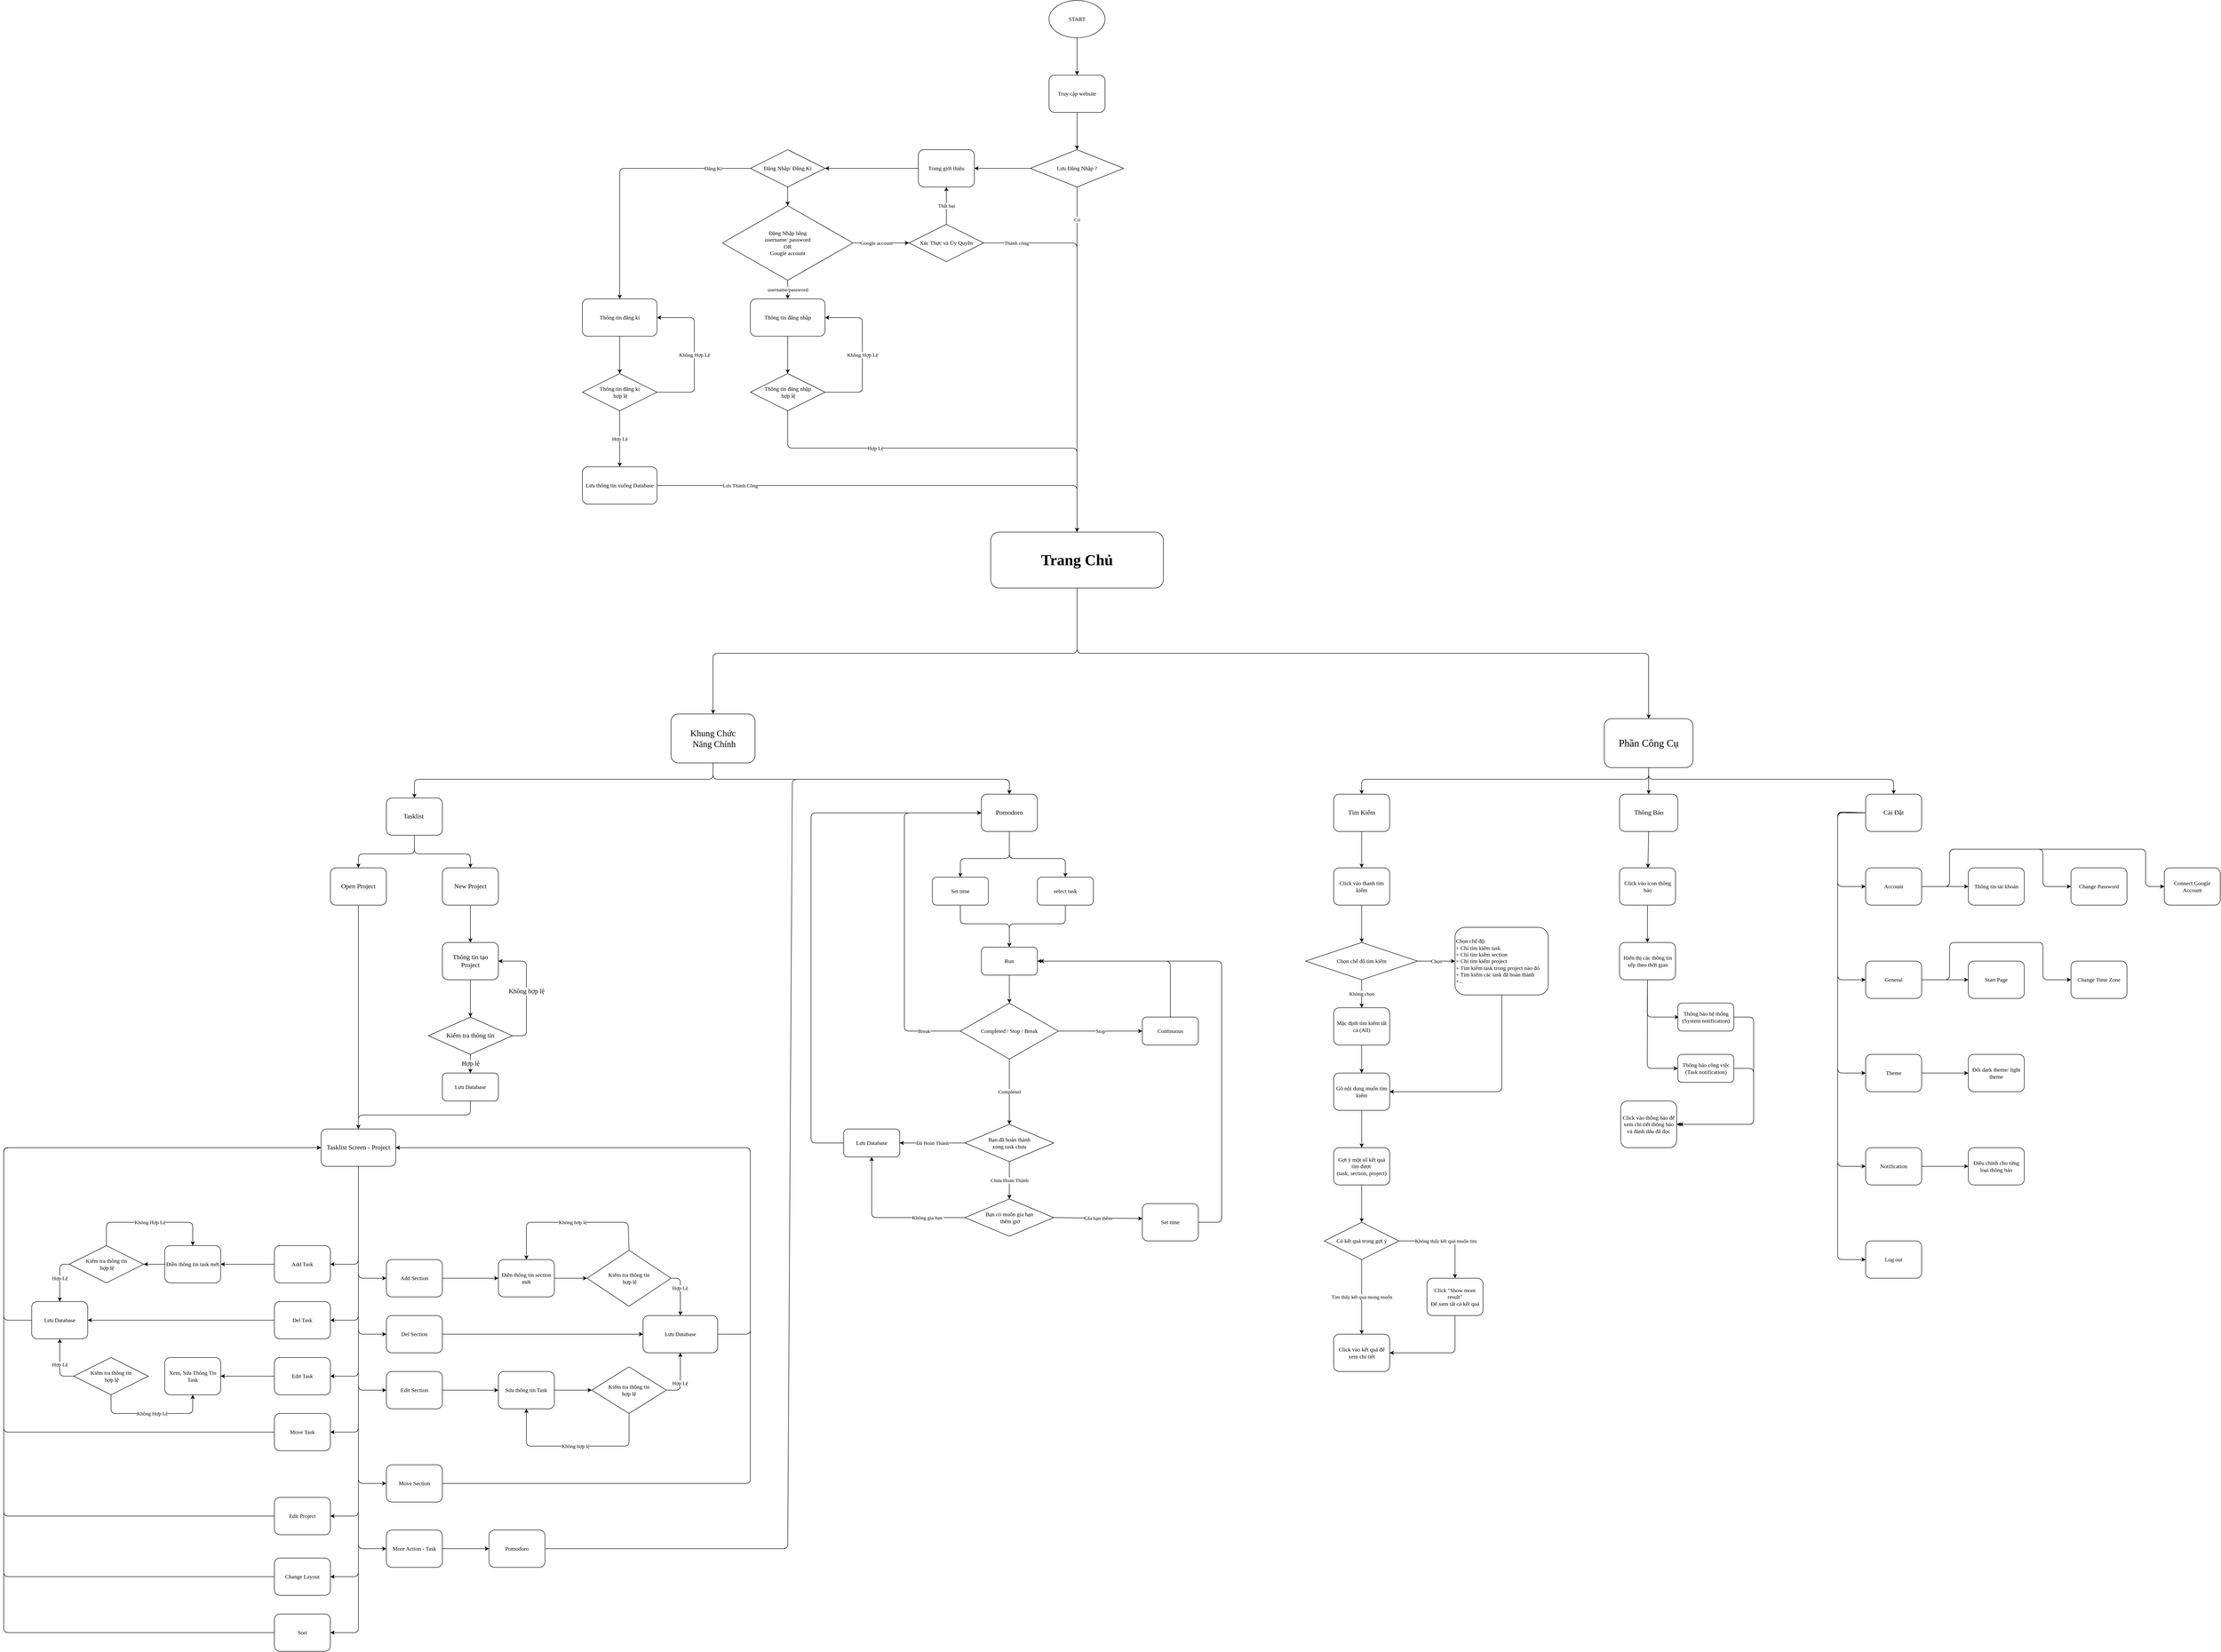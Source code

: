 <mxfile version="13.7.7" type="device"><diagram id="TAQODukXkYkIVW6ng6QY" name="Page-1"><mxGraphModel dx="4720" dy="1568" grid="1" gridSize="10" guides="1" tooltips="1" connect="1" arrows="1" fold="1" page="1" pageScale="1" pageWidth="850" pageHeight="1100" math="0" shadow="0"><root><mxCell id="0"/><mxCell id="1" parent="0"/><mxCell id="_85mlDwjMrWtSYBQGgzu-2" value="Truy cập website" style="rounded=1;whiteSpace=wrap;html=1;fontFamily=Verdana;" parent="1" vertex="1"><mxGeometry x="360" y="200" width="120" height="80" as="geometry"/></mxCell><mxCell id="_85mlDwjMrWtSYBQGgzu-3" value="START" style="ellipse;whiteSpace=wrap;html=1;fontFamily=Verdana;" parent="1" vertex="1"><mxGeometry x="360" y="40" width="120" height="80" as="geometry"/></mxCell><mxCell id="_85mlDwjMrWtSYBQGgzu-4" value="" style="endArrow=classic;html=1;exitX=0.5;exitY=1;exitDx=0;exitDy=0;entryX=0.5;entryY=0;entryDx=0;entryDy=0;fontFamily=Verdana;" parent="1" source="_85mlDwjMrWtSYBQGgzu-3" target="_85mlDwjMrWtSYBQGgzu-2" edge="1"><mxGeometry width="50" height="50" relative="1" as="geometry"><mxPoint x="420" y="140" as="sourcePoint"/><mxPoint x="450" y="230" as="targetPoint"/></mxGeometry></mxCell><mxCell id="_85mlDwjMrWtSYBQGgzu-5" value="&lt;font style=&quot;font-size: 33px;&quot;&gt;Trang Chủ&lt;/font&gt;" style="rounded=1;whiteSpace=wrap;html=1;fontFamily=Verdana;fontStyle=1;fontSize=33;" parent="1" vertex="1"><mxGeometry x="235" y="1180" width="370" height="120" as="geometry"/></mxCell><mxCell id="_85mlDwjMrWtSYBQGgzu-7" value="Lưu Đăng Nhập ?" style="rhombus;whiteSpace=wrap;html=1;fontFamily=Verdana;" parent="1" vertex="1"><mxGeometry x="320" y="360" width="200" height="80" as="geometry"/></mxCell><mxCell id="_85mlDwjMrWtSYBQGgzu-8" value="" style="endArrow=classic;html=1;exitX=0.5;exitY=1;exitDx=0;exitDy=0;fontFamily=Verdana;" parent="1" source="_85mlDwjMrWtSYBQGgzu-2" target="_85mlDwjMrWtSYBQGgzu-7" edge="1"><mxGeometry width="50" height="50" relative="1" as="geometry"><mxPoint x="280" y="470" as="sourcePoint"/><mxPoint x="330" y="420" as="targetPoint"/></mxGeometry></mxCell><mxCell id="_85mlDwjMrWtSYBQGgzu-9" value="Có" style="endArrow=classic;html=1;exitX=0.5;exitY=1;exitDx=0;exitDy=0;fontFamily=Verdana;" parent="1" source="_85mlDwjMrWtSYBQGgzu-7" target="_85mlDwjMrWtSYBQGgzu-5" edge="1"><mxGeometry x="-0.811" width="50" height="50" relative="1" as="geometry"><mxPoint x="280" y="470" as="sourcePoint"/><mxPoint x="330" y="420" as="targetPoint"/><mxPoint as="offset"/></mxGeometry></mxCell><mxCell id="_85mlDwjMrWtSYBQGgzu-10" value="Trang giới thiệu" style="rounded=1;whiteSpace=wrap;html=1;fontFamily=Verdana;" parent="1" vertex="1"><mxGeometry x="80" y="360" width="120" height="80" as="geometry"/></mxCell><mxCell id="_85mlDwjMrWtSYBQGgzu-11" value="" style="endArrow=classic;html=1;exitX=0;exitY=0.5;exitDx=0;exitDy=0;entryX=1;entryY=0.5;entryDx=0;entryDy=0;fontFamily=Verdana;" parent="1" source="_85mlDwjMrWtSYBQGgzu-7" target="_85mlDwjMrWtSYBQGgzu-10" edge="1"><mxGeometry width="50" height="50" relative="1" as="geometry"><mxPoint x="80" y="460" as="sourcePoint"/><mxPoint x="130" y="410" as="targetPoint"/></mxGeometry></mxCell><mxCell id="_85mlDwjMrWtSYBQGgzu-12" value="" style="endArrow=classic;html=1;exitX=0;exitY=0.5;exitDx=0;exitDy=0;fontFamily=Verdana;" parent="1" source="_85mlDwjMrWtSYBQGgzu-10" edge="1"><mxGeometry width="50" height="50" relative="1" as="geometry"><mxPoint x="80" y="460" as="sourcePoint"/><mxPoint x="-120" y="400" as="targetPoint"/></mxGeometry></mxCell><mxCell id="_85mlDwjMrWtSYBQGgzu-13" value="Đăng Nhập/ Đăng Kí" style="rhombus;whiteSpace=wrap;html=1;fontFamily=Verdana;" parent="1" vertex="1"><mxGeometry x="-280" y="360" width="160" height="80" as="geometry"/></mxCell><mxCell id="_85mlDwjMrWtSYBQGgzu-15" value="Đăng Kí" style="endArrow=classic;html=1;exitX=0;exitY=0.5;exitDx=0;exitDy=0;entryX=0.5;entryY=0;entryDx=0;entryDy=0;fontFamily=Verdana;" parent="1" source="_85mlDwjMrWtSYBQGgzu-13" target="_85mlDwjMrWtSYBQGgzu-16" edge="1"><mxGeometry x="-0.714" width="50" height="50" relative="1" as="geometry"><mxPoint x="-550" y="560" as="sourcePoint"/><mxPoint x="-560" y="520" as="targetPoint"/><Array as="points"><mxPoint x="-560" y="400"/></Array><mxPoint as="offset"/></mxGeometry></mxCell><mxCell id="_85mlDwjMrWtSYBQGgzu-16" value="Thông tin đăng kí" style="rounded=1;whiteSpace=wrap;html=1;fontFamily=Verdana;" parent="1" vertex="1"><mxGeometry x="-640" y="680" width="160" height="80" as="geometry"/></mxCell><mxCell id="_85mlDwjMrWtSYBQGgzu-17" value="Thông tin đăng kí&lt;br&gt;&amp;nbsp;hợp lệ" style="rhombus;whiteSpace=wrap;html=1;fontFamily=Verdana;" parent="1" vertex="1"><mxGeometry x="-640" y="840" width="160" height="80" as="geometry"/></mxCell><mxCell id="_85mlDwjMrWtSYBQGgzu-19" value="" style="endArrow=classic;html=1;exitX=0.5;exitY=1;exitDx=0;exitDy=0;fontFamily=Verdana;" parent="1" source="_85mlDwjMrWtSYBQGgzu-16" edge="1"><mxGeometry width="50" height="50" relative="1" as="geometry"><mxPoint x="-440" y="760" as="sourcePoint"/><mxPoint x="-560" y="840" as="targetPoint"/></mxGeometry></mxCell><mxCell id="_85mlDwjMrWtSYBQGgzu-20" value="Không Hợp Lệ" style="endArrow=classic;html=1;exitX=1;exitY=0.5;exitDx=0;exitDy=0;entryX=1;entryY=0.5;entryDx=0;entryDy=0;fontFamily=Verdana;" parent="1" source="_85mlDwjMrWtSYBQGgzu-17" target="_85mlDwjMrWtSYBQGgzu-16" edge="1"><mxGeometry width="50" height="50" relative="1" as="geometry"><mxPoint x="-550" y="810" as="sourcePoint"/><mxPoint x="-500" y="760" as="targetPoint"/><Array as="points"><mxPoint x="-400" y="880"/><mxPoint x="-400" y="720"/></Array></mxGeometry></mxCell><mxCell id="_85mlDwjMrWtSYBQGgzu-21" value="Lưu thông tin xuống Database" style="rounded=1;whiteSpace=wrap;html=1;fontFamily=Verdana;" parent="1" vertex="1"><mxGeometry x="-640" y="1040" width="160" height="80" as="geometry"/></mxCell><mxCell id="_85mlDwjMrWtSYBQGgzu-22" value="Hợp Lệ" style="endArrow=classic;html=1;exitX=0.5;exitY=1;exitDx=0;exitDy=0;entryX=0.5;entryY=0;entryDx=0;entryDy=0;fontFamily=Verdana;" parent="1" source="_85mlDwjMrWtSYBQGgzu-17" target="_85mlDwjMrWtSYBQGgzu-21" edge="1"><mxGeometry width="50" height="50" relative="1" as="geometry"><mxPoint x="-550" y="1000" as="sourcePoint"/><mxPoint x="-500" y="950" as="targetPoint"/></mxGeometry></mxCell><mxCell id="_85mlDwjMrWtSYBQGgzu-23" value="Lưu Thành Công" style="endArrow=classic;html=1;exitX=1;exitY=0.5;exitDx=0;exitDy=0;entryX=0.5;entryY=0;entryDx=0;entryDy=0;fontFamily=Verdana;" parent="1" source="_85mlDwjMrWtSYBQGgzu-21" target="_85mlDwjMrWtSYBQGgzu-5" edge="1"><mxGeometry x="-0.645" width="50" height="50" relative="1" as="geometry"><mxPoint x="-200" y="900" as="sourcePoint"/><mxPoint x="-150" y="850" as="targetPoint"/><Array as="points"><mxPoint x="100" y="1080"/><mxPoint x="420" y="1080"/></Array><mxPoint as="offset"/></mxGeometry></mxCell><mxCell id="_85mlDwjMrWtSYBQGgzu-24" value="Thông tin đăng nhập" style="rounded=1;whiteSpace=wrap;html=1;fontFamily=Verdana;" parent="1" vertex="1"><mxGeometry x="-280" y="680" width="160" height="80" as="geometry"/></mxCell><mxCell id="_85mlDwjMrWtSYBQGgzu-25" value="" style="endArrow=classic;html=1;exitX=0.5;exitY=1;exitDx=0;exitDy=0;fontFamily=Verdana;" parent="1" source="_85mlDwjMrWtSYBQGgzu-13" edge="1"><mxGeometry width="50" height="50" relative="1" as="geometry"><mxPoint x="-310" y="540" as="sourcePoint"/><mxPoint x="-200" y="480" as="targetPoint"/></mxGeometry></mxCell><mxCell id="_85mlDwjMrWtSYBQGgzu-26" value="Thông tin đăng nhập&lt;br&gt;&amp;nbsp;hợp lệ" style="rhombus;whiteSpace=wrap;html=1;fontFamily=Verdana;" parent="1" vertex="1"><mxGeometry x="-280" y="840" width="160" height="80" as="geometry"/></mxCell><mxCell id="_85mlDwjMrWtSYBQGgzu-28" value="" style="endArrow=classic;html=1;exitX=0.5;exitY=1;exitDx=0;exitDy=0;fontFamily=Verdana;" parent="1" source="_85mlDwjMrWtSYBQGgzu-24" target="_85mlDwjMrWtSYBQGgzu-26" edge="1"><mxGeometry width="50" height="50" relative="1" as="geometry"><mxPoint x="-310" y="900" as="sourcePoint"/><mxPoint x="-260" y="850" as="targetPoint"/></mxGeometry></mxCell><mxCell id="_85mlDwjMrWtSYBQGgzu-29" value="Không Hợp Lệ" style="endArrow=classic;html=1;exitX=1;exitY=0.5;exitDx=0;exitDy=0;entryX=1;entryY=0.5;entryDx=0;entryDy=0;fontFamily=Verdana;" parent="1" edge="1"><mxGeometry width="50" height="50" relative="1" as="geometry"><mxPoint x="-120" y="880" as="sourcePoint"/><mxPoint x="-120" y="720" as="targetPoint"/><Array as="points"><mxPoint x="-40" y="880"/><mxPoint x="-40" y="720"/></Array></mxGeometry></mxCell><mxCell id="_85mlDwjMrWtSYBQGgzu-30" value="Hợp Lệ" style="endArrow=classic;html=1;exitX=0.5;exitY=1;exitDx=0;exitDy=0;entryX=0.5;entryY=0;entryDx=0;entryDy=0;fontFamily=Verdana;" parent="1" source="_85mlDwjMrWtSYBQGgzu-26" target="_85mlDwjMrWtSYBQGgzu-5" edge="1"><mxGeometry x="-0.391" width="50" height="50" relative="1" as="geometry"><mxPoint x="-20" y="1000" as="sourcePoint"/><mxPoint x="140" y="770" as="targetPoint"/><Array as="points"><mxPoint x="-200" y="1000"/><mxPoint x="-60" y="1000"/><mxPoint x="420" y="1000"/><mxPoint x="420" y="1080"/></Array><mxPoint as="offset"/></mxGeometry></mxCell><mxCell id="_85mlDwjMrWtSYBQGgzu-31" value="Đăng Nhập bằng &lt;br&gt;username/ password&lt;br&gt;OR&lt;br&gt;Google account" style="rhombus;whiteSpace=wrap;html=1;fontFamily=Verdana;" parent="1" vertex="1"><mxGeometry x="-340" y="480" width="280" height="160" as="geometry"/></mxCell><mxCell id="_85mlDwjMrWtSYBQGgzu-32" value="username/password" style="endArrow=classic;html=1;exitX=0.5;exitY=1;exitDx=0;exitDy=0;entryX=0.5;entryY=0;entryDx=0;entryDy=0;fontFamily=Verdana;" parent="1" source="_85mlDwjMrWtSYBQGgzu-31" target="_85mlDwjMrWtSYBQGgzu-24" edge="1"><mxGeometry width="50" height="50" relative="1" as="geometry"><mxPoint x="30" y="520" as="sourcePoint"/><mxPoint x="80" y="470" as="targetPoint"/></mxGeometry></mxCell><mxCell id="_85mlDwjMrWtSYBQGgzu-33" value="Xác Thực và Ủy Quyền" style="rhombus;whiteSpace=wrap;html=1;fontFamily=Verdana;" parent="1" vertex="1"><mxGeometry x="60" y="520" width="160" height="80" as="geometry"/></mxCell><mxCell id="_85mlDwjMrWtSYBQGgzu-34" value="Thất bại" style="endArrow=classic;html=1;exitX=0.5;exitY=0;exitDx=0;exitDy=0;entryX=0.5;entryY=1;entryDx=0;entryDy=0;fontFamily=Verdana;" parent="1" source="_85mlDwjMrWtSYBQGgzu-33" target="_85mlDwjMrWtSYBQGgzu-10" edge="1"><mxGeometry width="50" height="50" relative="1" as="geometry"><mxPoint x="10" y="630" as="sourcePoint"/><mxPoint x="60" y="580" as="targetPoint"/></mxGeometry></mxCell><mxCell id="_85mlDwjMrWtSYBQGgzu-35" value="Google account" style="endArrow=classic;html=1;exitX=1;exitY=0.5;exitDx=0;exitDy=0;entryX=0;entryY=0.5;entryDx=0;entryDy=0;fontFamily=Verdana;" parent="1" source="_85mlDwjMrWtSYBQGgzu-31" target="_85mlDwjMrWtSYBQGgzu-33" edge="1"><mxGeometry x="-0.167" width="50" height="50" relative="1" as="geometry"><mxPoint x="10" y="630" as="sourcePoint"/><mxPoint x="60" y="580" as="targetPoint"/><mxPoint as="offset"/></mxGeometry></mxCell><mxCell id="_85mlDwjMrWtSYBQGgzu-36" value="Thành công" style="endArrow=classic;html=1;exitX=1;exitY=0.5;exitDx=0;exitDy=0;entryX=0.5;entryY=0;entryDx=0;entryDy=0;fontFamily=Verdana;" parent="1" source="_85mlDwjMrWtSYBQGgzu-33" target="_85mlDwjMrWtSYBQGgzu-5" edge="1"><mxGeometry x="-0.829" width="50" height="50" relative="1" as="geometry"><mxPoint x="290" y="560" as="sourcePoint"/><mxPoint x="420" y="1170" as="targetPoint"/><Array as="points"><mxPoint x="420" y="560"/></Array><mxPoint as="offset"/></mxGeometry></mxCell><mxCell id="_85mlDwjMrWtSYBQGgzu-54" value="Tasklist&amp;nbsp;" style="rounded=1;whiteSpace=wrap;html=1;fontSize=14;fontFamily=Verdana;" parent="1" vertex="1"><mxGeometry x="-1060" y="1750" width="120" height="80" as="geometry"/></mxCell><mxCell id="_85mlDwjMrWtSYBQGgzu-56" value="Pomodoro" style="rounded=1;whiteSpace=wrap;html=1;fontSize=14;fontFamily=Verdana;" parent="1" vertex="1"><mxGeometry x="215" y="1742" width="120" height="80" as="geometry"/></mxCell><mxCell id="_85mlDwjMrWtSYBQGgzu-57" value="Tìm Kiếm" style="rounded=1;whiteSpace=wrap;html=1;fontSize=14;fontFamily=Verdana;" parent="1" vertex="1"><mxGeometry x="970" y="1742" width="120" height="80" as="geometry"/></mxCell><mxCell id="_85mlDwjMrWtSYBQGgzu-59" value="Khung Chức&lt;br&gt;&amp;nbsp;Năng Chính" style="rounded=1;whiteSpace=wrap;html=1;fontSize=19;fontFamily=Verdana;" parent="1" vertex="1"><mxGeometry x="-450" y="1570" width="180" height="105" as="geometry"/></mxCell><mxCell id="_85mlDwjMrWtSYBQGgzu-61" value="Phần Công Cụ" style="rounded=1;whiteSpace=wrap;html=1;fontSize=22;fontFamily=Verdana;" parent="1" vertex="1"><mxGeometry x="1550" y="1580" width="190" height="105" as="geometry"/></mxCell><mxCell id="_85mlDwjMrWtSYBQGgzu-62" value="Thông Báo" style="rounded=1;whiteSpace=wrap;html=1;fontSize=14;fontFamily=Verdana;" parent="1" vertex="1"><mxGeometry x="1582.5" y="1742" width="125" height="80" as="geometry"/></mxCell><mxCell id="_85mlDwjMrWtSYBQGgzu-63" value="Cài Đặt" style="rounded=1;whiteSpace=wrap;html=1;fontSize=14;fontFamily=Verdana;" parent="1" vertex="1"><mxGeometry x="2110" y="1742" width="120" height="80" as="geometry"/></mxCell><mxCell id="_85mlDwjMrWtSYBQGgzu-66" value="" style="endArrow=classic;html=1;fontSize=14;exitX=0.5;exitY=1;exitDx=0;exitDy=0;entryX=0.5;entryY=0;entryDx=0;entryDy=0;fontFamily=Verdana;" parent="1" source="_85mlDwjMrWtSYBQGgzu-59" target="_85mlDwjMrWtSYBQGgzu-54" edge="1"><mxGeometry width="50" height="50" relative="1" as="geometry"><mxPoint x="180" y="1622" as="sourcePoint"/><mxPoint x="230" y="1572" as="targetPoint"/><Array as="points"><mxPoint x="-360" y="1710"/><mxPoint x="-1000" y="1710"/></Array></mxGeometry></mxCell><mxCell id="_85mlDwjMrWtSYBQGgzu-68" value="" style="endArrow=classic;html=1;fontSize=14;exitX=0.5;exitY=1;exitDx=0;exitDy=0;entryX=0.5;entryY=0;entryDx=0;entryDy=0;fontFamily=Verdana;" parent="1" source="_85mlDwjMrWtSYBQGgzu-59" target="_85mlDwjMrWtSYBQGgzu-56" edge="1"><mxGeometry width="50" height="50" relative="1" as="geometry"><mxPoint x="180" y="1622" as="sourcePoint"/><mxPoint x="230" y="1572" as="targetPoint"/><Array as="points"><mxPoint x="-360" y="1710"/><mxPoint x="275" y="1710"/></Array></mxGeometry></mxCell><mxCell id="_85mlDwjMrWtSYBQGgzu-69" value="" style="endArrow=classic;html=1;fontSize=14;exitX=0.5;exitY=1;exitDx=0;exitDy=0;entryX=0.5;entryY=0;entryDx=0;entryDy=0;fontFamily=Verdana;" parent="1" source="_85mlDwjMrWtSYBQGgzu-61" target="_85mlDwjMrWtSYBQGgzu-57" edge="1"><mxGeometry width="50" height="50" relative="1" as="geometry"><mxPoint x="640" y="1722" as="sourcePoint"/><mxPoint x="690" y="1672" as="targetPoint"/><Array as="points"><mxPoint x="1645" y="1710"/><mxPoint x="1030" y="1710"/></Array></mxGeometry></mxCell><mxCell id="_85mlDwjMrWtSYBQGgzu-70" value="" style="endArrow=classic;html=1;fontSize=14;exitX=0.5;exitY=1;exitDx=0;exitDy=0;entryX=0.5;entryY=0;entryDx=0;entryDy=0;fontFamily=Verdana;" parent="1" source="_85mlDwjMrWtSYBQGgzu-61" target="_85mlDwjMrWtSYBQGgzu-62" edge="1"><mxGeometry width="50" height="50" relative="1" as="geometry"><mxPoint x="980" y="1722" as="sourcePoint"/><mxPoint x="1030" y="1672" as="targetPoint"/></mxGeometry></mxCell><mxCell id="_85mlDwjMrWtSYBQGgzu-71" value="" style="endArrow=classic;html=1;fontSize=14;exitX=0.5;exitY=1;exitDx=0;exitDy=0;entryX=0.5;entryY=0;entryDx=0;entryDy=0;fontFamily=Verdana;" parent="1" source="_85mlDwjMrWtSYBQGgzu-61" target="_85mlDwjMrWtSYBQGgzu-63" edge="1"><mxGeometry width="50" height="50" relative="1" as="geometry"><mxPoint x="980" y="1722" as="sourcePoint"/><mxPoint x="1030" y="1672" as="targetPoint"/><Array as="points"><mxPoint x="1645" y="1710"/><mxPoint x="2170" y="1710"/></Array></mxGeometry></mxCell><mxCell id="_85mlDwjMrWtSYBQGgzu-72" value="" style="endArrow=classic;html=1;fontSize=14;entryX=0.5;entryY=0;entryDx=0;entryDy=0;exitX=0.5;exitY=1;exitDx=0;exitDy=0;fontFamily=Verdana;" parent="1" source="_85mlDwjMrWtSYBQGgzu-5" target="_85mlDwjMrWtSYBQGgzu-59" edge="1"><mxGeometry width="50" height="50" relative="1" as="geometry"><mxPoint x="420" y="1773" as="sourcePoint"/><mxPoint x="580" y="1920" as="targetPoint"/><Array as="points"><mxPoint x="420" y="1440"/><mxPoint x="-360" y="1440"/></Array></mxGeometry></mxCell><mxCell id="_85mlDwjMrWtSYBQGgzu-75" value="" style="endArrow=classic;html=1;fontSize=14;entryX=0.5;entryY=0;entryDx=0;entryDy=0;exitX=0.5;exitY=1;exitDx=0;exitDy=0;fontFamily=Verdana;" parent="1" source="_85mlDwjMrWtSYBQGgzu-5" target="_85mlDwjMrWtSYBQGgzu-61" edge="1"><mxGeometry width="50" height="50" relative="1" as="geometry"><mxPoint x="420" y="1770" as="sourcePoint"/><mxPoint x="780" y="1920" as="targetPoint"/><Array as="points"><mxPoint x="420" y="1440"/><mxPoint x="1645" y="1440"/></Array></mxGeometry></mxCell><mxCell id="_85mlDwjMrWtSYBQGgzu-76" value="Open Project" style="rounded=1;whiteSpace=wrap;html=1;fontSize=14;fontFamily=Verdana;" parent="1" vertex="1"><mxGeometry x="-1180" y="1900" width="120" height="80" as="geometry"/></mxCell><mxCell id="_85mlDwjMrWtSYBQGgzu-77" value="New Project" style="rounded=1;whiteSpace=wrap;html=1;fontSize=14;fontFamily=Verdana;" parent="1" vertex="1"><mxGeometry x="-940" y="1900" width="120" height="80" as="geometry"/></mxCell><mxCell id="_85mlDwjMrWtSYBQGgzu-78" value="" style="endArrow=classic;html=1;fontSize=14;exitX=0.5;exitY=1;exitDx=0;exitDy=0;entryX=0.5;entryY=0;entryDx=0;entryDy=0;fontFamily=Verdana;" parent="1" source="_85mlDwjMrWtSYBQGgzu-54" target="_85mlDwjMrWtSYBQGgzu-76" edge="1"><mxGeometry width="50" height="50" relative="1" as="geometry"><mxPoint x="160" y="1940" as="sourcePoint"/><mxPoint x="210" y="1890" as="targetPoint"/><Array as="points"><mxPoint x="-1000" y="1870"/><mxPoint x="-1120" y="1870"/></Array></mxGeometry></mxCell><mxCell id="_85mlDwjMrWtSYBQGgzu-80" value="" style="endArrow=classic;html=1;fontSize=14;exitX=0.5;exitY=1;exitDx=0;exitDy=0;entryX=0.5;entryY=0;entryDx=0;entryDy=0;fontFamily=Verdana;" parent="1" source="_85mlDwjMrWtSYBQGgzu-54" target="_85mlDwjMrWtSYBQGgzu-77" edge="1"><mxGeometry width="50" height="50" relative="1" as="geometry"><mxPoint x="30" y="1990" as="sourcePoint"/><mxPoint x="80" y="1940" as="targetPoint"/><Array as="points"><mxPoint x="-1000" y="1870"/><mxPoint x="-880" y="1870"/></Array></mxGeometry></mxCell><mxCell id="_85mlDwjMrWtSYBQGgzu-81" value="Thông tin tạo Project" style="rounded=1;whiteSpace=wrap;html=1;fontSize=14;fontFamily=Verdana;" parent="1" vertex="1"><mxGeometry x="-940" y="2060" width="120" height="80" as="geometry"/></mxCell><mxCell id="_85mlDwjMrWtSYBQGgzu-83" value="" style="endArrow=classic;html=1;fontSize=14;exitX=0.5;exitY=1;exitDx=0;exitDy=0;fontFamily=Verdana;" parent="1" source="_85mlDwjMrWtSYBQGgzu-77" target="_85mlDwjMrWtSYBQGgzu-81" edge="1"><mxGeometry width="50" height="50" relative="1" as="geometry"><mxPoint x="-910" y="1980" as="sourcePoint"/><mxPoint x="-860" y="1930" as="targetPoint"/></mxGeometry></mxCell><mxCell id="_85mlDwjMrWtSYBQGgzu-84" value="Kiểm tra thông tin" style="rhombus;whiteSpace=wrap;html=1;fontSize=14;fontFamily=Verdana;" parent="1" vertex="1"><mxGeometry x="-970" y="2220" width="180" height="80" as="geometry"/></mxCell><mxCell id="_85mlDwjMrWtSYBQGgzu-85" value="" style="endArrow=classic;html=1;fontSize=14;exitX=0.5;exitY=1;exitDx=0;exitDy=0;entryX=0.5;entryY=0;entryDx=0;entryDy=0;fontFamily=Verdana;" parent="1" source="_85mlDwjMrWtSYBQGgzu-81" target="_85mlDwjMrWtSYBQGgzu-84" edge="1"><mxGeometry width="50" height="50" relative="1" as="geometry"><mxPoint x="-910" y="2230" as="sourcePoint"/><mxPoint x="-860" y="2180" as="targetPoint"/></mxGeometry></mxCell><mxCell id="_85mlDwjMrWtSYBQGgzu-87" value="Hợp lệ" style="endArrow=classic;html=1;fontSize=14;exitX=0.5;exitY=1;exitDx=0;exitDy=0;fontFamily=Verdana;" parent="1" source="_85mlDwjMrWtSYBQGgzu-84" target="_85mlDwjMrWtSYBQGgzu-88" edge="1"><mxGeometry width="50" height="50" relative="1" as="geometry"><mxPoint x="-910" y="2150" as="sourcePoint"/><mxPoint x="-880" y="2350" as="targetPoint"/></mxGeometry></mxCell><mxCell id="_85mlDwjMrWtSYBQGgzu-88" value="Lưu Database" style="rounded=1;whiteSpace=wrap;html=1;fontFamily=Verdana;" parent="1" vertex="1"><mxGeometry x="-940" y="2340" width="120" height="60" as="geometry"/></mxCell><mxCell id="_85mlDwjMrWtSYBQGgzu-90" value="Tasklist Screen - Project" style="rounded=1;whiteSpace=wrap;html=1;fontSize=14;fontFamily=Verdana;" parent="1" vertex="1"><mxGeometry x="-1200" y="2460" width="160" height="80" as="geometry"/></mxCell><mxCell id="_85mlDwjMrWtSYBQGgzu-91" value="" style="endArrow=classic;html=1;fontSize=14;exitX=0.5;exitY=1;exitDx=0;exitDy=0;entryX=0.5;entryY=0;entryDx=0;entryDy=0;fontFamily=Verdana;" parent="1" source="_85mlDwjMrWtSYBQGgzu-88" target="_85mlDwjMrWtSYBQGgzu-90" edge="1"><mxGeometry width="50" height="50" relative="1" as="geometry"><mxPoint x="-920" y="2560" as="sourcePoint"/><mxPoint x="-870" y="2510" as="targetPoint"/><Array as="points"><mxPoint x="-880" y="2430"/><mxPoint x="-1120" y="2430"/></Array></mxGeometry></mxCell><mxCell id="_85mlDwjMrWtSYBQGgzu-92" value="" style="endArrow=classic;html=1;fontSize=14;exitX=0.5;exitY=1;exitDx=0;exitDy=0;fontFamily=Verdana;" parent="1" source="_85mlDwjMrWtSYBQGgzu-76" edge="1"><mxGeometry width="50" height="50" relative="1" as="geometry"><mxPoint x="-1100" y="2290" as="sourcePoint"/><mxPoint x="-1120" y="2460" as="targetPoint"/></mxGeometry></mxCell><mxCell id="_85mlDwjMrWtSYBQGgzu-94" value="Không hợp lệ" style="endArrow=classic;html=1;fontSize=14;exitX=1;exitY=0.5;exitDx=0;exitDy=0;entryX=1;entryY=0.5;entryDx=0;entryDy=0;fontFamily=Verdana;" parent="1" source="_85mlDwjMrWtSYBQGgzu-84" target="_85mlDwjMrWtSYBQGgzu-81" edge="1"><mxGeometry width="50" height="50" relative="1" as="geometry"><mxPoint x="-780" y="2160" as="sourcePoint"/><mxPoint x="-680" y="2238" as="targetPoint"/><Array as="points"><mxPoint x="-760" y="2260"/><mxPoint x="-760" y="2100"/></Array></mxGeometry></mxCell><mxCell id="WnpvCzPXzFqSuSDa3c0z-1" value="Add Task" style="rounded=1;whiteSpace=wrap;html=1;fontFamily=Verdana;" parent="1" vertex="1"><mxGeometry x="-1300" y="2710" width="120" height="80" as="geometry"/></mxCell><mxCell id="WnpvCzPXzFqSuSDa3c0z-2" value="Del Task" style="rounded=1;whiteSpace=wrap;html=1;fontFamily=Verdana;" parent="1" vertex="1"><mxGeometry x="-1300" y="2830" width="120" height="80" as="geometry"/></mxCell><mxCell id="WnpvCzPXzFqSuSDa3c0z-3" value="Edit Task" style="rounded=1;whiteSpace=wrap;html=1;fontFamily=Verdana;" parent="1" vertex="1"><mxGeometry x="-1300" y="2950" width="120" height="80" as="geometry"/></mxCell><mxCell id="WnpvCzPXzFqSuSDa3c0z-5" value="" style="endArrow=classic;html=1;exitX=0.5;exitY=1;exitDx=0;exitDy=0;entryX=1;entryY=0.5;entryDx=0;entryDy=0;fontFamily=Verdana;" parent="1" target="WnpvCzPXzFqSuSDa3c0z-1" edge="1"><mxGeometry width="50" height="50" relative="1" as="geometry"><mxPoint x="-1120" y="2630" as="sourcePoint"/><mxPoint x="-1220" y="2900" as="targetPoint"/><Array as="points"><mxPoint x="-1120" y="2750"/></Array></mxGeometry></mxCell><mxCell id="WnpvCzPXzFqSuSDa3c0z-6" value="" style="endArrow=classic;html=1;exitX=0.5;exitY=1;exitDx=0;exitDy=0;entryX=1;entryY=0.5;entryDx=0;entryDy=0;fontFamily=Verdana;" parent="1" target="WnpvCzPXzFqSuSDa3c0z-2" edge="1"><mxGeometry width="50" height="50" relative="1" as="geometry"><mxPoint x="-1120" y="2630" as="sourcePoint"/><mxPoint x="-1220" y="2900" as="targetPoint"/><Array as="points"><mxPoint x="-1120" y="2870"/></Array></mxGeometry></mxCell><mxCell id="WnpvCzPXzFqSuSDa3c0z-7" value="" style="endArrow=classic;html=1;entryX=1;entryY=0.5;entryDx=0;entryDy=0;fontFamily=Verdana;" parent="1" target="WnpvCzPXzFqSuSDa3c0z-3" edge="1"><mxGeometry width="50" height="50" relative="1" as="geometry"><mxPoint x="-1120" y="2630" as="sourcePoint"/><mxPoint x="-1220" y="2900" as="targetPoint"/><Array as="points"><mxPoint x="-1120" y="2990"/></Array></mxGeometry></mxCell><mxCell id="WnpvCzPXzFqSuSDa3c0z-8" value="" style="endArrow=classic;html=1;exitX=0.5;exitY=1;exitDx=0;exitDy=0;entryX=1;entryY=0.5;entryDx=0;entryDy=0;fontFamily=Verdana;" parent="1" source="_85mlDwjMrWtSYBQGgzu-90" edge="1"><mxGeometry width="50" height="50" relative="1" as="geometry"><mxPoint x="-1120" y="2630" as="sourcePoint"/><mxPoint x="-1180" y="3110" as="targetPoint"/><Array as="points"><mxPoint x="-1120" y="3110"/></Array></mxGeometry></mxCell><mxCell id="WnpvCzPXzFqSuSDa3c0z-10" value="Điền thông tin task mới" style="rounded=1;whiteSpace=wrap;html=1;fontFamily=Verdana;" parent="1" vertex="1"><mxGeometry x="-1535" y="2710" width="120" height="80" as="geometry"/></mxCell><mxCell id="WnpvCzPXzFqSuSDa3c0z-12" value="" style="endArrow=classic;html=1;exitX=0;exitY=0.5;exitDx=0;exitDy=0;fontFamily=Verdana;" parent="1" source="WnpvCzPXzFqSuSDa3c0z-1" target="WnpvCzPXzFqSuSDa3c0z-10" edge="1"><mxGeometry width="50" height="50" relative="1" as="geometry"><mxPoint x="-1370" y="2940" as="sourcePoint"/><mxPoint x="-1320" y="2890" as="targetPoint"/></mxGeometry></mxCell><mxCell id="WnpvCzPXzFqSuSDa3c0z-13" value="" style="endArrow=classic;html=1;exitX=0;exitY=0.5;exitDx=0;exitDy=0;entryX=1;entryY=0.5;entryDx=0;entryDy=0;fontFamily=Verdana;" parent="1" source="WnpvCzPXzFqSuSDa3c0z-2" target="WnpvCzPXzFqSuSDa3c0z-14" edge="1"><mxGeometry width="50" height="50" relative="1" as="geometry"><mxPoint x="-1370" y="2940" as="sourcePoint"/><mxPoint x="-1460" y="2870" as="targetPoint"/></mxGeometry></mxCell><mxCell id="WnpvCzPXzFqSuSDa3c0z-14" value="Lưu Database" style="rounded=1;whiteSpace=wrap;html=1;fontFamily=Verdana;" parent="1" vertex="1"><mxGeometry x="-1820" y="2830" width="120" height="80" as="geometry"/></mxCell><mxCell id="WnpvCzPXzFqSuSDa3c0z-15" value="Xem, Sửa Thông Tin Task" style="rounded=1;whiteSpace=wrap;html=1;fontFamily=Verdana;" parent="1" vertex="1"><mxGeometry x="-1535" y="2950" width="120" height="80" as="geometry"/></mxCell><mxCell id="WnpvCzPXzFqSuSDa3c0z-16" value="" style="endArrow=classic;html=1;exitX=0;exitY=0.5;exitDx=0;exitDy=0;entryX=1;entryY=0.5;entryDx=0;entryDy=0;fontFamily=Verdana;" parent="1" source="WnpvCzPXzFqSuSDa3c0z-3" target="WnpvCzPXzFqSuSDa3c0z-15" edge="1"><mxGeometry width="50" height="50" relative="1" as="geometry"><mxPoint x="-1650" y="2940" as="sourcePoint"/><mxPoint x="-1600" y="2890" as="targetPoint"/></mxGeometry></mxCell><mxCell id="WnpvCzPXzFqSuSDa3c0z-19" value="" style="endArrow=classic;html=1;exitX=0;exitY=0.5;exitDx=0;exitDy=0;fontFamily=Verdana;" parent="1" source="WnpvCzPXzFqSuSDa3c0z-10" target="WnpvCzPXzFqSuSDa3c0z-20" edge="1"><mxGeometry width="50" height="50" relative="1" as="geometry"><mxPoint x="-1650" y="2870" as="sourcePoint"/><mxPoint x="-1600" y="2820" as="targetPoint"/></mxGeometry></mxCell><mxCell id="WnpvCzPXzFqSuSDa3c0z-20" value="Kiểm tra thông tin&lt;br&gt;&amp;nbsp;hợp lệ" style="rhombus;whiteSpace=wrap;html=1;fontFamily=Verdana;" parent="1" vertex="1"><mxGeometry x="-1740" y="2710" width="160" height="80" as="geometry"/></mxCell><mxCell id="WnpvCzPXzFqSuSDa3c0z-21" value="Hợp Lệ" style="endArrow=classic;html=1;exitX=0;exitY=0.5;exitDx=0;exitDy=0;entryX=0.5;entryY=0;entryDx=0;entryDy=0;fontFamily=Verdana;" parent="1" source="WnpvCzPXzFqSuSDa3c0z-20" target="WnpvCzPXzFqSuSDa3c0z-14" edge="1"><mxGeometry width="50" height="50" relative="1" as="geometry"><mxPoint x="-1650" y="2860" as="sourcePoint"/><mxPoint x="-1600" y="2810" as="targetPoint"/><Array as="points"><mxPoint x="-1760" y="2750"/></Array></mxGeometry></mxCell><mxCell id="WnpvCzPXzFqSuSDa3c0z-25" value="Không Hợp Lệ" style="endArrow=classic;html=1;exitX=0.5;exitY=0;exitDx=0;exitDy=0;entryX=0.5;entryY=0;entryDx=0;entryDy=0;fontFamily=Verdana;" parent="1" source="WnpvCzPXzFqSuSDa3c0z-20" target="WnpvCzPXzFqSuSDa3c0z-10" edge="1"><mxGeometry width="50" height="50" relative="1" as="geometry"><mxPoint x="-1650" y="2860" as="sourcePoint"/><mxPoint x="-1600" y="2810" as="targetPoint"/><Array as="points"><mxPoint x="-1660" y="2660"/><mxPoint x="-1475" y="2660"/></Array></mxGeometry></mxCell><mxCell id="WnpvCzPXzFqSuSDa3c0z-26" value="Kiểm tra thông tin&lt;br&gt;&amp;nbsp;hợp lệ" style="rhombus;whiteSpace=wrap;html=1;fontFamily=Verdana;" parent="1" vertex="1"><mxGeometry x="-1730" y="2950" width="160" height="80" as="geometry"/></mxCell><mxCell id="WnpvCzPXzFqSuSDa3c0z-27" value="Không Hợp Lệ" style="endArrow=classic;html=1;exitX=0.5;exitY=1;exitDx=0;exitDy=0;entryX=0.5;entryY=1;entryDx=0;entryDy=0;fontFamily=Verdana;" parent="1" source="WnpvCzPXzFqSuSDa3c0z-26" target="WnpvCzPXzFqSuSDa3c0z-15" edge="1"><mxGeometry width="50" height="50" relative="1" as="geometry"><mxPoint x="-1650" y="3120" as="sourcePoint"/><mxPoint x="-1465" y="3120" as="targetPoint"/><Array as="points"><mxPoint x="-1650" y="3070"/><mxPoint x="-1475" y="3070"/></Array></mxGeometry></mxCell><mxCell id="WnpvCzPXzFqSuSDa3c0z-31" value="Hợp Lệ" style="endArrow=classic;html=1;shadow=0;exitX=0;exitY=0.5;exitDx=0;exitDy=0;entryX=0.5;entryY=1;entryDx=0;entryDy=0;fontFamily=Verdana;" parent="1" source="WnpvCzPXzFqSuSDa3c0z-26" target="WnpvCzPXzFqSuSDa3c0z-14" edge="1"><mxGeometry width="50" height="50" relative="1" as="geometry"><mxPoint x="-1650" y="2880" as="sourcePoint"/><mxPoint x="-1600" y="2830" as="targetPoint"/><Array as="points"><mxPoint x="-1760" y="2990"/></Array></mxGeometry></mxCell><mxCell id="WnpvCzPXzFqSuSDa3c0z-32" value="" style="endArrow=classic;html=1;shadow=0;exitX=0;exitY=0.5;exitDx=0;exitDy=0;entryX=0;entryY=0.5;entryDx=0;entryDy=0;fontFamily=Verdana;" parent="1" source="WnpvCzPXzFqSuSDa3c0z-14" target="_85mlDwjMrWtSYBQGgzu-90" edge="1"><mxGeometry width="50" height="50" relative="1" as="geometry"><mxPoint x="-1480" y="2690" as="sourcePoint"/><mxPoint x="-1430" y="2640" as="targetPoint"/><Array as="points"><mxPoint x="-1880" y="2870"/><mxPoint x="-1880" y="2500"/></Array></mxGeometry></mxCell><mxCell id="WnpvCzPXzFqSuSDa3c0z-33" value="Add Section" style="rounded=1;whiteSpace=wrap;html=1;fontFamily=Verdana;" parent="1" vertex="1"><mxGeometry x="-1060" y="2740" width="120" height="80" as="geometry"/></mxCell><mxCell id="WnpvCzPXzFqSuSDa3c0z-34" value="Del Section" style="rounded=1;whiteSpace=wrap;html=1;fontFamily=Verdana;" parent="1" vertex="1"><mxGeometry x="-1060" y="2860" width="120" height="80" as="geometry"/></mxCell><mxCell id="WnpvCzPXzFqSuSDa3c0z-35" value="Edit Section" style="rounded=1;whiteSpace=wrap;html=1;fontFamily=Verdana;" parent="1" vertex="1"><mxGeometry x="-1060" y="2980" width="120" height="80" as="geometry"/></mxCell><mxCell id="WnpvCzPXzFqSuSDa3c0z-37" value="" style="endArrow=classic;html=1;shadow=0;entryX=0;entryY=0.5;entryDx=0;entryDy=0;fontFamily=Verdana;" parent="1" target="WnpvCzPXzFqSuSDa3c0z-33" edge="1"><mxGeometry width="50" height="50" relative="1" as="geometry"><mxPoint x="-1120" y="2540" as="sourcePoint"/><mxPoint x="-1290" y="2690" as="targetPoint"/><Array as="points"><mxPoint x="-1120" y="2780"/></Array></mxGeometry></mxCell><mxCell id="WnpvCzPXzFqSuSDa3c0z-38" value="" style="endArrow=classic;html=1;shadow=0;exitX=0.5;exitY=1;exitDx=0;exitDy=0;entryX=0;entryY=0.5;entryDx=0;entryDy=0;fontFamily=Verdana;" parent="1" source="_85mlDwjMrWtSYBQGgzu-90" target="WnpvCzPXzFqSuSDa3c0z-34" edge="1"><mxGeometry width="50" height="50" relative="1" as="geometry"><mxPoint x="-1340" y="2740" as="sourcePoint"/><mxPoint x="-1290" y="2690" as="targetPoint"/><Array as="points"><mxPoint x="-1120" y="2900"/></Array></mxGeometry></mxCell><mxCell id="WnpvCzPXzFqSuSDa3c0z-39" value="" style="endArrow=classic;html=1;shadow=0;exitX=0.5;exitY=1;exitDx=0;exitDy=0;entryX=0;entryY=0.5;entryDx=0;entryDy=0;fontFamily=Verdana;" parent="1" source="_85mlDwjMrWtSYBQGgzu-90" target="WnpvCzPXzFqSuSDa3c0z-35" edge="1"><mxGeometry width="50" height="50" relative="1" as="geometry"><mxPoint x="-1340" y="2740" as="sourcePoint"/><mxPoint x="-1080" y="2960" as="targetPoint"/><Array as="points"><mxPoint x="-1120" y="3020"/></Array></mxGeometry></mxCell><mxCell id="WnpvCzPXzFqSuSDa3c0z-40" value="Điền thông tin section mới" style="rounded=1;whiteSpace=wrap;html=1;fontFamily=Verdana;" parent="1" vertex="1"><mxGeometry x="-820" y="2740" width="120" height="80" as="geometry"/></mxCell><mxCell id="WnpvCzPXzFqSuSDa3c0z-41" value="Sửa thông tin Task" style="rounded=1;whiteSpace=wrap;html=1;fontFamily=Verdana;" parent="1" vertex="1"><mxGeometry x="-820" y="2980" width="120" height="80" as="geometry"/></mxCell><mxCell id="WnpvCzPXzFqSuSDa3c0z-44" value="" style="endArrow=classic;html=1;shadow=0;exitX=1;exitY=0.5;exitDx=0;exitDy=0;entryX=0;entryY=0.5;entryDx=0;entryDy=0;fontFamily=Verdana;" parent="1" source="WnpvCzPXzFqSuSDa3c0z-33" target="WnpvCzPXzFqSuSDa3c0z-40" edge="1"><mxGeometry width="50" height="50" relative="1" as="geometry"><mxPoint x="-1070" y="2890" as="sourcePoint"/><mxPoint x="-1020" y="2840" as="targetPoint"/></mxGeometry></mxCell><mxCell id="WnpvCzPXzFqSuSDa3c0z-45" value="" style="endArrow=classic;html=1;shadow=0;exitX=1;exitY=0.5;exitDx=0;exitDy=0;entryX=0;entryY=0.5;entryDx=0;entryDy=0;fontFamily=Verdana;" parent="1" source="WnpvCzPXzFqSuSDa3c0z-35" target="WnpvCzPXzFqSuSDa3c0z-41" edge="1"><mxGeometry width="50" height="50" relative="1" as="geometry"><mxPoint x="-1070" y="2890" as="sourcePoint"/><mxPoint x="-1020" y="2840" as="targetPoint"/></mxGeometry></mxCell><mxCell id="WnpvCzPXzFqSuSDa3c0z-46" value="Kiểm tra thông tin&lt;br&gt;&amp;nbsp;hợp lệ" style="rhombus;whiteSpace=wrap;html=1;fontFamily=Verdana;" parent="1" vertex="1"><mxGeometry x="-630" y="2720" width="180" height="120" as="geometry"/></mxCell><mxCell id="WnpvCzPXzFqSuSDa3c0z-49" value="" style="endArrow=classic;html=1;shadow=0;exitX=1;exitY=0.5;exitDx=0;exitDy=0;entryX=0;entryY=0.5;entryDx=0;entryDy=0;fontFamily=Verdana;" parent="1" source="WnpvCzPXzFqSuSDa3c0z-40" target="WnpvCzPXzFqSuSDa3c0z-46" edge="1"><mxGeometry width="50" height="50" relative="1" as="geometry"><mxPoint x="-840" y="2890" as="sourcePoint"/><mxPoint x="-790" y="2840" as="targetPoint"/></mxGeometry></mxCell><mxCell id="WnpvCzPXzFqSuSDa3c0z-50" value="Kiểm tra thông tin &lt;br&gt;hợp lệ" style="rhombus;whiteSpace=wrap;html=1;fontFamily=Verdana;" parent="1" vertex="1"><mxGeometry x="-620" y="2970" width="160" height="100" as="geometry"/></mxCell><mxCell id="WnpvCzPXzFqSuSDa3c0z-52" value="" style="endArrow=classic;html=1;shadow=0;exitX=1;exitY=0.5;exitDx=0;exitDy=0;entryX=0;entryY=0.5;entryDx=0;entryDy=0;fontFamily=Verdana;" parent="1" source="WnpvCzPXzFqSuSDa3c0z-41" target="WnpvCzPXzFqSuSDa3c0z-50" edge="1"><mxGeometry width="50" height="50" relative="1" as="geometry"><mxPoint x="-540" y="2870" as="sourcePoint"/><mxPoint x="-490" y="2820" as="targetPoint"/></mxGeometry></mxCell><mxCell id="WnpvCzPXzFqSuSDa3c0z-54" value="" style="endArrow=classic;html=1;shadow=0;exitX=1;exitY=0.5;exitDx=0;exitDy=0;fontFamily=Verdana;" parent="1" source="WnpvCzPXzFqSuSDa3c0z-34" target="WnpvCzPXzFqSuSDa3c0z-55" edge="1"><mxGeometry width="50" height="50" relative="1" as="geometry"><mxPoint x="-540" y="2870" as="sourcePoint"/><mxPoint x="-420" y="2900" as="targetPoint"/></mxGeometry></mxCell><mxCell id="WnpvCzPXzFqSuSDa3c0z-55" value="Lưu Database" style="rounded=1;whiteSpace=wrap;html=1;fontFamily=Verdana;" parent="1" vertex="1"><mxGeometry x="-510" y="2860" width="160" height="80" as="geometry"/></mxCell><mxCell id="WnpvCzPXzFqSuSDa3c0z-56" value="Hợp Lệ" style="endArrow=classic;html=1;shadow=0;exitX=1;exitY=0.5;exitDx=0;exitDy=0;entryX=0.5;entryY=0;entryDx=0;entryDy=0;fontFamily=Verdana;" parent="1" source="WnpvCzPXzFqSuSDa3c0z-46" target="WnpvCzPXzFqSuSDa3c0z-55" edge="1"><mxGeometry x="-0.182" width="50" height="50" relative="1" as="geometry"><mxPoint x="-540" y="2870" as="sourcePoint"/><mxPoint x="-490" y="2820" as="targetPoint"/><Array as="points"><mxPoint x="-430" y="2780"/></Array><mxPoint x="-1" as="offset"/></mxGeometry></mxCell><mxCell id="WnpvCzPXzFqSuSDa3c0z-59" value="Hợp Lệ" style="endArrow=classic;html=1;shadow=0;exitX=1;exitY=0.5;exitDx=0;exitDy=0;entryX=0.5;entryY=1;entryDx=0;entryDy=0;fontFamily=Verdana;" parent="1" source="WnpvCzPXzFqSuSDa3c0z-50" target="WnpvCzPXzFqSuSDa3c0z-55" edge="1"><mxGeometry x="-0.182" width="50" height="50" relative="1" as="geometry"><mxPoint x="-350" y="2710" as="sourcePoint"/><mxPoint x="-340" y="2720" as="targetPoint"/><Array as="points"><mxPoint x="-430" y="3020"/></Array><mxPoint x="-1" as="offset"/></mxGeometry></mxCell><mxCell id="WnpvCzPXzFqSuSDa3c0z-61" value="Không hơp lệ" style="endArrow=classic;html=1;shadow=0;exitX=0.5;exitY=0;exitDx=0;exitDy=0;entryX=0.5;entryY=0;entryDx=0;entryDy=0;fontFamily=Verdana;" parent="1" source="WnpvCzPXzFqSuSDa3c0z-46" target="WnpvCzPXzFqSuSDa3c0z-40" edge="1"><mxGeometry width="50" height="50" relative="1" as="geometry"><mxPoint x="-510" y="2870" as="sourcePoint"/><mxPoint x="-460" y="2820" as="targetPoint"/><Array as="points"><mxPoint x="-542" y="2660"/><mxPoint x="-760" y="2660"/></Array></mxGeometry></mxCell><mxCell id="WnpvCzPXzFqSuSDa3c0z-62" value="Không hợp lệ" style="endArrow=classic;html=1;shadow=0;exitX=0.5;exitY=1;exitDx=0;exitDy=0;entryX=0.5;entryY=1;entryDx=0;entryDy=0;fontFamily=Verdana;" parent="1" source="WnpvCzPXzFqSuSDa3c0z-50" target="WnpvCzPXzFqSuSDa3c0z-41" edge="1"><mxGeometry width="50" height="50" relative="1" as="geometry"><mxPoint x="-510" y="2870" as="sourcePoint"/><mxPoint x="-460" y="2820" as="targetPoint"/><Array as="points"><mxPoint x="-540" y="3140"/><mxPoint x="-760" y="3140"/></Array></mxGeometry></mxCell><mxCell id="WnpvCzPXzFqSuSDa3c0z-64" value="" style="endArrow=classic;html=1;shadow=0;exitX=1;exitY=0.5;exitDx=0;exitDy=0;entryX=1;entryY=0.5;entryDx=0;entryDy=0;fontFamily=Verdana;" parent="1" source="WnpvCzPXzFqSuSDa3c0z-55" target="_85mlDwjMrWtSYBQGgzu-90" edge="1"><mxGeometry width="50" height="50" relative="1" as="geometry"><mxPoint x="-810" y="2900" as="sourcePoint"/><mxPoint x="-980" y="2510" as="targetPoint"/><Array as="points"><mxPoint x="-280" y="2900"/><mxPoint x="-280" y="2500"/></Array></mxGeometry></mxCell><mxCell id="WnpvCzPXzFqSuSDa3c0z-65" value="Move Task" style="rounded=1;whiteSpace=wrap;html=1;fontFamily=Verdana;" parent="1" vertex="1"><mxGeometry x="-1300" y="3070" width="120" height="80" as="geometry"/></mxCell><mxCell id="WnpvCzPXzFqSuSDa3c0z-66" value="" style="endArrow=classic;html=1;shadow=0;exitX=0;exitY=0.5;exitDx=0;exitDy=0;entryX=0;entryY=0.5;entryDx=0;entryDy=0;fontFamily=Verdana;" parent="1" source="WnpvCzPXzFqSuSDa3c0z-65" target="_85mlDwjMrWtSYBQGgzu-90" edge="1"><mxGeometry width="50" height="50" relative="1" as="geometry"><mxPoint x="-1550" y="3070" as="sourcePoint"/><mxPoint x="-1500" y="3020" as="targetPoint"/><Array as="points"><mxPoint x="-1880" y="3110"/><mxPoint x="-1880" y="2500"/></Array></mxGeometry></mxCell><mxCell id="WnpvCzPXzFqSuSDa3c0z-67" value="" style="endArrow=classic;html=1;shadow=0;exitX=0.5;exitY=1;exitDx=0;exitDy=0;entryX=0;entryY=0.5;entryDx=0;entryDy=0;fontFamily=Verdana;" parent="1" source="_85mlDwjMrWtSYBQGgzu-90" target="WnpvCzPXzFqSuSDa3c0z-68" edge="1"><mxGeometry width="50" height="50" relative="1" as="geometry"><mxPoint x="-940" y="2710" as="sourcePoint"/><mxPoint x="-1120" y="3212" as="targetPoint"/><Array as="points"><mxPoint x="-1120" y="3220"/></Array></mxGeometry></mxCell><mxCell id="WnpvCzPXzFqSuSDa3c0z-68" value="Move Section" style="rounded=1;whiteSpace=wrap;html=1;fontFamily=Verdana;" parent="1" vertex="1"><mxGeometry x="-1060" y="3180" width="120" height="80" as="geometry"/></mxCell><mxCell id="WnpvCzPXzFqSuSDa3c0z-70" value="" style="endArrow=classic;html=1;shadow=0;exitX=1;exitY=0.5;exitDx=0;exitDy=0;fontFamily=Verdana;" parent="1" source="WnpvCzPXzFqSuSDa3c0z-68" edge="1"><mxGeometry width="50" height="50" relative="1" as="geometry"><mxPoint x="-1010" y="3180" as="sourcePoint"/><mxPoint x="-1040" y="2500" as="targetPoint"/><Array as="points"><mxPoint x="-280" y="3220"/><mxPoint x="-280" y="2500"/></Array></mxGeometry></mxCell><mxCell id="WnpvCzPXzFqSuSDa3c0z-71" value="Edit Project" style="rounded=1;whiteSpace=wrap;html=1;fontFamily=Verdana;" parent="1" vertex="1"><mxGeometry x="-1300" y="3250" width="120" height="80" as="geometry"/></mxCell><mxCell id="WnpvCzPXzFqSuSDa3c0z-72" value="" style="endArrow=classic;html=1;shadow=0;exitX=0.5;exitY=1;exitDx=0;exitDy=0;entryX=1;entryY=0.5;entryDx=0;entryDy=0;fontFamily=Verdana;" parent="1" source="_85mlDwjMrWtSYBQGgzu-90" target="WnpvCzPXzFqSuSDa3c0z-71" edge="1"><mxGeometry width="50" height="50" relative="1" as="geometry"><mxPoint x="-1390" y="3070" as="sourcePoint"/><mxPoint x="-1340" y="3020" as="targetPoint"/><Array as="points"><mxPoint x="-1120" y="3290"/></Array></mxGeometry></mxCell><mxCell id="WnpvCzPXzFqSuSDa3c0z-73" value="" style="endArrow=classic;html=1;shadow=0;exitX=0;exitY=0.5;exitDx=0;exitDy=0;entryX=0;entryY=0.5;entryDx=0;entryDy=0;fontFamily=Verdana;" parent="1" source="WnpvCzPXzFqSuSDa3c0z-71" target="_85mlDwjMrWtSYBQGgzu-90" edge="1"><mxGeometry width="50" height="50" relative="1" as="geometry"><mxPoint x="-1390" y="3200" as="sourcePoint"/><mxPoint x="-1340" y="3150" as="targetPoint"/><Array as="points"><mxPoint x="-1880" y="3290"/><mxPoint x="-1880" y="2500"/></Array></mxGeometry></mxCell><mxCell id="WnpvCzPXzFqSuSDa3c0z-74" value="Change Layout" style="rounded=1;whiteSpace=wrap;html=1;fontFamily=Verdana;" parent="1" vertex="1"><mxGeometry x="-1300" y="3380" width="120" height="80" as="geometry"/></mxCell><mxCell id="WnpvCzPXzFqSuSDa3c0z-75" value="Sort" style="rounded=1;whiteSpace=wrap;html=1;fontFamily=Verdana;" parent="1" vertex="1"><mxGeometry x="-1300" y="3500" width="120" height="80" as="geometry"/></mxCell><mxCell id="WnpvCzPXzFqSuSDa3c0z-79" value="" style="endArrow=classic;html=1;shadow=0;exitX=0.5;exitY=1;exitDx=0;exitDy=0;entryX=1;entryY=0.5;entryDx=0;entryDy=0;fontFamily=Verdana;" parent="1" source="_85mlDwjMrWtSYBQGgzu-90" target="WnpvCzPXzFqSuSDa3c0z-74" edge="1"><mxGeometry width="50" height="50" relative="1" as="geometry"><mxPoint x="-1520" y="3410" as="sourcePoint"/><mxPoint x="-1470" y="3360" as="targetPoint"/><Array as="points"><mxPoint x="-1120" y="3420"/></Array></mxGeometry></mxCell><mxCell id="WnpvCzPXzFqSuSDa3c0z-80" value="" style="endArrow=classic;html=1;shadow=0;exitX=0.5;exitY=1;exitDx=0;exitDy=0;entryX=1;entryY=0.5;entryDx=0;entryDy=0;fontFamily=Verdana;" parent="1" source="_85mlDwjMrWtSYBQGgzu-90" target="WnpvCzPXzFqSuSDa3c0z-75" edge="1"><mxGeometry width="50" height="50" relative="1" as="geometry"><mxPoint x="-1520" y="3330" as="sourcePoint"/><mxPoint x="-1470" y="3280" as="targetPoint"/><Array as="points"><mxPoint x="-1120" y="3540"/></Array></mxGeometry></mxCell><mxCell id="WnpvCzPXzFqSuSDa3c0z-82" value="" style="endArrow=classic;html=1;shadow=0;exitX=0;exitY=0.5;exitDx=0;exitDy=0;entryX=0;entryY=0.5;entryDx=0;entryDy=0;fontFamily=Verdana;" parent="1" source="WnpvCzPXzFqSuSDa3c0z-74" target="_85mlDwjMrWtSYBQGgzu-90" edge="1"><mxGeometry width="50" height="50" relative="1" as="geometry"><mxPoint x="-1410" y="3470" as="sourcePoint"/><mxPoint x="-1460" y="3400" as="targetPoint"/><Array as="points"><mxPoint x="-1880" y="3420"/><mxPoint x="-1880" y="2500"/></Array></mxGeometry></mxCell><mxCell id="WnpvCzPXzFqSuSDa3c0z-83" value="" style="endArrow=classic;html=1;shadow=0;exitX=0;exitY=0.5;exitDx=0;exitDy=0;entryX=0;entryY=0.5;entryDx=0;entryDy=0;fontFamily=Verdana;" parent="1" source="WnpvCzPXzFqSuSDa3c0z-75" target="_85mlDwjMrWtSYBQGgzu-90" edge="1"><mxGeometry width="50" height="50" relative="1" as="geometry"><mxPoint x="-1520" y="3690" as="sourcePoint"/><mxPoint x="-1470" y="3640" as="targetPoint"/><Array as="points"><mxPoint x="-1880" y="3540"/><mxPoint x="-1880" y="2500"/></Array></mxGeometry></mxCell><mxCell id="WnpvCzPXzFqSuSDa3c0z-84" value="select task" style="rounded=1;whiteSpace=wrap;html=1;fontFamily=Verdana;" parent="1" vertex="1"><mxGeometry x="335" y="1920" width="120" height="60" as="geometry"/></mxCell><mxCell id="WnpvCzPXzFqSuSDa3c0z-85" value="Set time" style="rounded=1;whiteSpace=wrap;html=1;fontFamily=Verdana;" parent="1" vertex="1"><mxGeometry x="110" y="1920" width="120" height="60" as="geometry"/></mxCell><mxCell id="WnpvCzPXzFqSuSDa3c0z-86" value="" style="endArrow=classic;html=1;shadow=0;exitX=0.5;exitY=1;exitDx=0;exitDy=0;entryX=0.5;entryY=0;entryDx=0;entryDy=0;fontFamily=Verdana;" parent="1" source="_85mlDwjMrWtSYBQGgzu-56" target="WnpvCzPXzFqSuSDa3c0z-85" edge="1"><mxGeometry width="50" height="50" relative="1" as="geometry"><mxPoint x="-100" y="1990" as="sourcePoint"/><mxPoint x="-50" y="1940" as="targetPoint"/><Array as="points"><mxPoint x="275" y="1880"/><mxPoint x="170" y="1880"/></Array></mxGeometry></mxCell><mxCell id="WnpvCzPXzFqSuSDa3c0z-87" value="" style="endArrow=classic;html=1;shadow=0;exitX=0.5;exitY=1;exitDx=0;exitDy=0;entryX=0.5;entryY=0;entryDx=0;entryDy=0;fontFamily=Verdana;" parent="1" source="_85mlDwjMrWtSYBQGgzu-56" target="WnpvCzPXzFqSuSDa3c0z-84" edge="1"><mxGeometry width="50" height="50" relative="1" as="geometry"><mxPoint x="-100" y="1990" as="sourcePoint"/><mxPoint x="-50" y="1940" as="targetPoint"/><Array as="points"><mxPoint x="275" y="1880"/><mxPoint x="395" y="1880"/></Array></mxGeometry></mxCell><mxCell id="WnpvCzPXzFqSuSDa3c0z-88" value="Run" style="rounded=1;whiteSpace=wrap;html=1;fontFamily=Verdana;" parent="1" vertex="1"><mxGeometry x="215" y="2070" width="120" height="60" as="geometry"/></mxCell><mxCell id="WnpvCzPXzFqSuSDa3c0z-92" value="" style="endArrow=classic;html=1;shadow=0;exitX=0.5;exitY=1;exitDx=0;exitDy=0;entryX=0.5;entryY=0;entryDx=0;entryDy=0;fontFamily=Verdana;" parent="1" source="WnpvCzPXzFqSuSDa3c0z-85" target="WnpvCzPXzFqSuSDa3c0z-88" edge="1"><mxGeometry width="50" height="50" relative="1" as="geometry"><mxPoint x="170" y="2010" as="sourcePoint"/><mxPoint x="220" y="1960" as="targetPoint"/><Array as="points"><mxPoint x="170" y="2020"/><mxPoint x="275" y="2020"/></Array></mxGeometry></mxCell><mxCell id="WnpvCzPXzFqSuSDa3c0z-93" value="" style="endArrow=classic;html=1;shadow=0;exitX=0.5;exitY=1;exitDx=0;exitDy=0;entryX=0.5;entryY=0;entryDx=0;entryDy=0;fontFamily=Verdana;" parent="1" source="WnpvCzPXzFqSuSDa3c0z-84" target="WnpvCzPXzFqSuSDa3c0z-88" edge="1"><mxGeometry width="50" height="50" relative="1" as="geometry"><mxPoint x="150" y="1990" as="sourcePoint"/><mxPoint x="200" y="1940" as="targetPoint"/><Array as="points"><mxPoint x="395" y="2020"/><mxPoint x="275" y="2020"/></Array></mxGeometry></mxCell><mxCell id="WnpvCzPXzFqSuSDa3c0z-94" value="Completed / Stop / Break" style="rhombus;whiteSpace=wrap;html=1;fontFamily=Verdana;" parent="1" vertex="1"><mxGeometry x="170" y="2190" width="210" height="120" as="geometry"/></mxCell><mxCell id="WnpvCzPXzFqSuSDa3c0z-95" value="Stop" style="endArrow=classic;html=1;shadow=0;exitX=1;exitY=0.5;exitDx=0;exitDy=0;fontFamily=Verdana;" parent="1" source="WnpvCzPXzFqSuSDa3c0z-94" target="WnpvCzPXzFqSuSDa3c0z-96" edge="1"><mxGeometry width="50" height="50" relative="1" as="geometry"><mxPoint x="400" y="2200" as="sourcePoint"/><mxPoint x="40" y="2250" as="targetPoint"/></mxGeometry></mxCell><mxCell id="WnpvCzPXzFqSuSDa3c0z-96" value="Continuous" style="rounded=1;whiteSpace=wrap;html=1;fontFamily=Verdana;" parent="1" vertex="1"><mxGeometry x="560" y="2220" width="120" height="60" as="geometry"/></mxCell><mxCell id="WnpvCzPXzFqSuSDa3c0z-98" value="" style="endArrow=classic;html=1;shadow=0;exitX=0.5;exitY=0;exitDx=0;exitDy=0;entryX=1;entryY=0.5;entryDx=0;entryDy=0;fontFamily=Verdana;" parent="1" source="WnpvCzPXzFqSuSDa3c0z-96" target="WnpvCzPXzFqSuSDa3c0z-88" edge="1"><mxGeometry width="50" height="50" relative="1" as="geometry"><mxPoint x="150" y="2220" as="sourcePoint"/><mxPoint x="200" y="2170" as="targetPoint"/><Array as="points"><mxPoint x="620" y="2100"/></Array></mxGeometry></mxCell><mxCell id="WnpvCzPXzFqSuSDa3c0z-101" value="Break" style="endArrow=classic;html=1;shadow=0;exitX=0;exitY=0.5;exitDx=0;exitDy=0;fontFamily=Verdana;" parent="1" source="WnpvCzPXzFqSuSDa3c0z-94" target="_85mlDwjMrWtSYBQGgzu-56" edge="1"><mxGeometry x="-0.793" width="50" height="50" relative="1" as="geometry"><mxPoint x="-10" y="2230" as="sourcePoint"/><mxPoint x="120" y="1810" as="targetPoint"/><Array as="points"><mxPoint x="50" y="2250"/><mxPoint x="50" y="1782"/></Array><mxPoint as="offset"/></mxGeometry></mxCell><mxCell id="WnpvCzPXzFqSuSDa3c0z-102" value="Completed" style="endArrow=classic;html=1;shadow=0;exitX=0.5;exitY=1;exitDx=0;exitDy=0;fontFamily=Verdana;" parent="1" source="WnpvCzPXzFqSuSDa3c0z-94" edge="1"><mxGeometry width="50" height="50" relative="1" as="geometry"><mxPoint x="150" y="2490" as="sourcePoint"/><mxPoint x="275" y="2450" as="targetPoint"/></mxGeometry></mxCell><mxCell id="WnpvCzPXzFqSuSDa3c0z-104" value="Bạn đã hoàn thành &lt;br&gt;xong task chưa" style="rhombus;whiteSpace=wrap;html=1;fontFamily=Verdana;" parent="1" vertex="1"><mxGeometry x="180" y="2450" width="190" height="80" as="geometry"/></mxCell><mxCell id="WnpvCzPXzFqSuSDa3c0z-105" value="" style="endArrow=classic;html=1;shadow=0;entryX=0;entryY=0.5;entryDx=0;entryDy=0;fontFamily=Verdana;" parent="1" target="_85mlDwjMrWtSYBQGgzu-56" edge="1"><mxGeometry x="-0.587" width="50" height="50" relative="1" as="geometry"><mxPoint x="-80" y="2490" as="sourcePoint"/><mxPoint x="200" y="2430" as="targetPoint"/><Array as="points"><mxPoint x="-150" y="2490"/><mxPoint x="-150" y="1782"/></Array><mxPoint x="1" as="offset"/></mxGeometry></mxCell><mxCell id="WnpvCzPXzFqSuSDa3c0z-106" value="Bạn có muốn gia hạn&lt;br&gt;&amp;nbsp;thêm giờ" style="rhombus;whiteSpace=wrap;html=1;fontFamily=Verdana;" parent="1" vertex="1"><mxGeometry x="180" y="2610" width="190" height="80" as="geometry"/></mxCell><mxCell id="WnpvCzPXzFqSuSDa3c0z-109" value="Chưa Hoàn Thành" style="endArrow=classic;html=1;shadow=0;exitX=0.5;exitY=1;exitDx=0;exitDy=0;entryX=0.5;entryY=0;entryDx=0;entryDy=0;fontFamily=Verdana;" parent="1" source="WnpvCzPXzFqSuSDa3c0z-104" target="WnpvCzPXzFqSuSDa3c0z-106" edge="1"><mxGeometry width="50" height="50" relative="1" as="geometry"><mxPoint x="350" y="2600" as="sourcePoint"/><mxPoint x="400" y="2550" as="targetPoint"/></mxGeometry></mxCell><mxCell id="WnpvCzPXzFqSuSDa3c0z-111" value="GIa hạn thêm" style="endArrow=classic;html=1;shadow=0;exitX=1;exitY=0.5;exitDx=0;exitDy=0;fontFamily=Verdana;" parent="1" source="WnpvCzPXzFqSuSDa3c0z-106" edge="1"><mxGeometry width="50" height="50" relative="1" as="geometry"><mxPoint x="280" y="2480" as="sourcePoint"/><mxPoint x="560" y="2652" as="targetPoint"/></mxGeometry></mxCell><mxCell id="WnpvCzPXzFqSuSDa3c0z-112" value="Set time" style="rounded=1;whiteSpace=wrap;html=1;fontFamily=Verdana;" parent="1" vertex="1"><mxGeometry x="560" y="2620" width="120" height="80" as="geometry"/></mxCell><mxCell id="WnpvCzPXzFqSuSDa3c0z-113" value="" style="endArrow=classic;html=1;shadow=0;exitX=1;exitY=0.5;exitDx=0;exitDy=0;fontFamily=Verdana;" parent="1" source="WnpvCzPXzFqSuSDa3c0z-112" edge="1"><mxGeometry width="50" height="50" relative="1" as="geometry"><mxPoint x="770" y="2600" as="sourcePoint"/><mxPoint x="340" y="2100" as="targetPoint"/><Array as="points"><mxPoint x="730" y="2660"/><mxPoint x="730" y="2100"/></Array></mxGeometry></mxCell><mxCell id="WnpvCzPXzFqSuSDa3c0z-115" value="Lưu Database" style="rounded=1;whiteSpace=wrap;html=1;fontFamily=Verdana;" parent="1" vertex="1"><mxGeometry x="-80" y="2460" width="120" height="60" as="geometry"/></mxCell><mxCell id="WnpvCzPXzFqSuSDa3c0z-116" value="Đã Hoàn Thành" style="endArrow=classic;html=1;shadow=0;exitX=0;exitY=0.5;exitDx=0;exitDy=0;fontFamily=Verdana;" parent="1" source="WnpvCzPXzFqSuSDa3c0z-104" target="WnpvCzPXzFqSuSDa3c0z-115" edge="1"><mxGeometry width="50" height="50" relative="1" as="geometry"><mxPoint x="280" y="2510" as="sourcePoint"/><mxPoint x="330" y="2460" as="targetPoint"/></mxGeometry></mxCell><mxCell id="WnpvCzPXzFqSuSDa3c0z-119" value="Không gia hạn&amp;nbsp;" style="endArrow=classic;html=1;shadow=0;exitX=0;exitY=0.5;exitDx=0;exitDy=0;entryX=0.5;entryY=1;entryDx=0;entryDy=0;fontFamily=Verdana;" parent="1" source="WnpvCzPXzFqSuSDa3c0z-106" target="WnpvCzPXzFqSuSDa3c0z-115" edge="1"><mxGeometry x="-0.515" width="50" height="50" relative="1" as="geometry"><mxPoint x="280" y="2510" as="sourcePoint"/><mxPoint x="330" y="2460" as="targetPoint"/><Array as="points"><mxPoint x="-20" y="2650"/></Array><mxPoint as="offset"/></mxGeometry></mxCell><mxCell id="8n81hRfn12wwsKbJZ9uo-1" value="" style="endArrow=classic;html=1;exitX=0.5;exitY=1;exitDx=0;exitDy=0;entryX=0;entryY=0.5;entryDx=0;entryDy=0;fontFamily=Verdana;" parent="1" source="_85mlDwjMrWtSYBQGgzu-90" target="8n81hRfn12wwsKbJZ9uo-2" edge="1"><mxGeometry width="50" height="50" relative="1" as="geometry"><mxPoint x="-1470" y="3460" as="sourcePoint"/><mxPoint x="-1120" y="3340" as="targetPoint"/><Array as="points"><mxPoint x="-1120" y="3360"/></Array></mxGeometry></mxCell><mxCell id="8n81hRfn12wwsKbJZ9uo-2" value="More Action - Task" style="rounded=1;whiteSpace=wrap;html=1;fontFamily=Verdana;" parent="1" vertex="1"><mxGeometry x="-1060" y="3320" width="120" height="80" as="geometry"/></mxCell><mxCell id="8n81hRfn12wwsKbJZ9uo-3" value="" style="endArrow=classic;html=1;exitX=1;exitY=0.5;exitDx=0;exitDy=0;fontFamily=Verdana;" parent="1" source="8n81hRfn12wwsKbJZ9uo-2" target="8n81hRfn12wwsKbJZ9uo-6" edge="1"><mxGeometry width="50" height="50" relative="1" as="geometry"><mxPoint x="-390" y="3700" as="sourcePoint"/><mxPoint x="-350" y="3650" as="targetPoint"/></mxGeometry></mxCell><mxCell id="8n81hRfn12wwsKbJZ9uo-6" value="Pomodoro" style="rounded=1;whiteSpace=wrap;html=1;fontFamily=Verdana;" parent="1" vertex="1"><mxGeometry x="-840" y="3320" width="120" height="80" as="geometry"/></mxCell><mxCell id="8n81hRfn12wwsKbJZ9uo-8" value="" style="endArrow=classic;html=1;entryX=0.5;entryY=0;entryDx=0;entryDy=0;fontFamily=Verdana;" parent="1" source="8n81hRfn12wwsKbJZ9uo-6" target="_85mlDwjMrWtSYBQGgzu-56" edge="1"><mxGeometry width="50" height="50" relative="1" as="geometry"><mxPoint x="-650" y="3400" as="sourcePoint"/><mxPoint x="-600" y="3350" as="targetPoint"/><Array as="points"><mxPoint x="-200" y="3360"/><mxPoint x="-190" y="1710"/><mxPoint x="275" y="1710"/></Array></mxGeometry></mxCell><mxCell id="0zTOvamwoWbnnJjXBqiX-1" value="" style="endArrow=classic;html=1;exitX=0.5;exitY=1;exitDx=0;exitDy=0;fontFamily=Verdana;" parent="1" source="_85mlDwjMrWtSYBQGgzu-57" target="0zTOvamwoWbnnJjXBqiX-2" edge="1"><mxGeometry width="50" height="50" relative="1" as="geometry"><mxPoint x="1050" y="1940" as="sourcePoint"/><mxPoint x="1030" y="1900" as="targetPoint"/></mxGeometry></mxCell><mxCell id="0zTOvamwoWbnnJjXBqiX-2" value="Click vào thanh tìm kiếm" style="rounded=1;whiteSpace=wrap;html=1;fontFamily=Verdana;" parent="1" vertex="1"><mxGeometry x="970" y="1900" width="120" height="80" as="geometry"/></mxCell><mxCell id="0zTOvamwoWbnnJjXBqiX-3" value="Gõ nội dung muốn tìm kiếm" style="rounded=1;whiteSpace=wrap;html=1;fontFamily=Verdana;" parent="1" vertex="1"><mxGeometry x="970" y="2340" width="120" height="80" as="geometry"/></mxCell><mxCell id="0zTOvamwoWbnnJjXBqiX-5" value="" style="endArrow=classic;html=1;exitX=0.5;exitY=1;exitDx=0;exitDy=0;fontFamily=Verdana;" parent="1" source="0zTOvamwoWbnnJjXBqiX-3" edge="1"><mxGeometry width="50" height="50" relative="1" as="geometry"><mxPoint x="1050" y="2440" as="sourcePoint"/><mxPoint x="1030" y="2500" as="targetPoint"/></mxGeometry></mxCell><mxCell id="0zTOvamwoWbnnJjXBqiX-6" value="Gợi ý một số kết quả tìm được&lt;br&gt;(task, section, project)" style="rounded=1;whiteSpace=wrap;html=1;fontFamily=Verdana;" parent="1" vertex="1"><mxGeometry x="970" y="2500" width="120" height="80" as="geometry"/></mxCell><mxCell id="0zTOvamwoWbnnJjXBqiX-7" value="" style="endArrow=classic;html=1;exitX=0.5;exitY=1;exitDx=0;exitDy=0;fontFamily=Verdana;" parent="1" source="0zTOvamwoWbnnJjXBqiX-6" edge="1"><mxGeometry width="50" height="50" relative="1" as="geometry"><mxPoint x="1030" y="2590" as="sourcePoint"/><mxPoint x="1030" y="2660" as="targetPoint"/></mxGeometry></mxCell><mxCell id="0zTOvamwoWbnnJjXBqiX-9" value="Có kết quả trong gợi ý" style="rhombus;whiteSpace=wrap;html=1;fontFamily=Verdana;" parent="1" vertex="1"><mxGeometry x="950" y="2660" width="160" height="80" as="geometry"/></mxCell><mxCell id="0zTOvamwoWbnnJjXBqiX-10" value="Không thấy kết quả muốn tìm" style="endArrow=classic;html=1;exitX=1;exitY=0.5;exitDx=0;exitDy=0;fontFamily=Verdana;" parent="1" source="0zTOvamwoWbnnJjXBqiX-9" edge="1"><mxGeometry width="50" height="50" relative="1" as="geometry"><mxPoint x="1050" y="2770" as="sourcePoint"/><mxPoint x="1230" y="2780" as="targetPoint"/><Array as="points"><mxPoint x="1230" y="2700"/></Array></mxGeometry></mxCell><mxCell id="0zTOvamwoWbnnJjXBqiX-11" value="Tìm thấy kết quả mong muốn" style="endArrow=classic;html=1;exitX=0.5;exitY=1;exitDx=0;exitDy=0;fontFamily=Verdana;" parent="1" source="0zTOvamwoWbnnJjXBqiX-9" edge="1"><mxGeometry width="50" height="50" relative="1" as="geometry"><mxPoint x="1050" y="2770" as="sourcePoint"/><mxPoint x="1030" y="2900" as="targetPoint"/></mxGeometry></mxCell><mxCell id="0zTOvamwoWbnnJjXBqiX-12" value="Click &quot;Show more result&quot;&lt;br&gt;Để xem tất cả kết quả" style="rounded=1;whiteSpace=wrap;html=1;fontFamily=Verdana;" parent="1" vertex="1"><mxGeometry x="1170" y="2780" width="120" height="80" as="geometry"/></mxCell><mxCell id="0zTOvamwoWbnnJjXBqiX-13" value="Click vào kết quả để xem chi tiết" style="rounded=1;whiteSpace=wrap;html=1;fontFamily=Verdana;" parent="1" vertex="1"><mxGeometry x="970" y="2900" width="120" height="80" as="geometry"/></mxCell><mxCell id="0zTOvamwoWbnnJjXBqiX-14" value="" style="endArrow=classic;html=1;exitX=0.5;exitY=1;exitDx=0;exitDy=0;entryX=1;entryY=0.5;entryDx=0;entryDy=0;fontFamily=Verdana;" parent="1" source="0zTOvamwoWbnnJjXBqiX-12" target="0zTOvamwoWbnnJjXBqiX-13" edge="1"><mxGeometry width="50" height="50" relative="1" as="geometry"><mxPoint x="1240" y="2920" as="sourcePoint"/><mxPoint x="1140" y="2930" as="targetPoint"/><Array as="points"><mxPoint x="1230" y="2940"/></Array></mxGeometry></mxCell><mxCell id="0zTOvamwoWbnnJjXBqiX-15" value="Chọn chế độ:&lt;br&gt;+ Chỉ tim kiếm task&lt;br&gt;+ Chỉ tìm kiếm section&lt;br&gt;+ Chỉ tìm kiếm project&amp;nbsp;&lt;br&gt;+ Tìm kiếm task trong project nào đó&lt;br&gt;+ Tìm kiếm các task đã hoàn thành&lt;br&gt;+..." style="rounded=1;whiteSpace=wrap;html=1;align=left;fontFamily=Verdana;" parent="1" vertex="1"><mxGeometry x="1230" y="2027.5" width="200" height="145" as="geometry"/></mxCell><mxCell id="0zTOvamwoWbnnJjXBqiX-16" value="Chọn chế độ tìm kiếm" style="rhombus;whiteSpace=wrap;html=1;fontFamily=Verdana;" parent="1" vertex="1"><mxGeometry x="910" y="2060" width="240" height="80" as="geometry"/></mxCell><mxCell id="0zTOvamwoWbnnJjXBqiX-17" value="" style="endArrow=classic;html=1;exitX=0.5;exitY=1;exitDx=0;exitDy=0;entryX=0.5;entryY=0;entryDx=0;entryDy=0;fontFamily=Verdana;" parent="1" source="0zTOvamwoWbnnJjXBqiX-2" target="0zTOvamwoWbnnJjXBqiX-16" edge="1"><mxGeometry width="50" height="50" relative="1" as="geometry"><mxPoint x="1120" y="2170" as="sourcePoint"/><mxPoint x="1170" y="2120" as="targetPoint"/></mxGeometry></mxCell><mxCell id="0zTOvamwoWbnnJjXBqiX-18" value="Mặc định tìm kiếm tất cả (All)" style="rounded=1;whiteSpace=wrap;html=1;fontFamily=Verdana;" parent="1" vertex="1"><mxGeometry x="970" y="2200" width="120" height="80" as="geometry"/></mxCell><mxCell id="0zTOvamwoWbnnJjXBqiX-20" value="Không chọn" style="endArrow=classic;html=1;exitX=0.5;exitY=1;exitDx=0;exitDy=0;fontFamily=Verdana;" parent="1" source="0zTOvamwoWbnnJjXBqiX-16" target="0zTOvamwoWbnnJjXBqiX-18" edge="1"><mxGeometry width="50" height="50" relative="1" as="geometry"><mxPoint x="1240" y="2230" as="sourcePoint"/><mxPoint x="1290" y="2180" as="targetPoint"/></mxGeometry></mxCell><mxCell id="0zTOvamwoWbnnJjXBqiX-21" value="" style="endArrow=classic;html=1;exitX=0.5;exitY=1;exitDx=0;exitDy=0;fontFamily=Verdana;" parent="1" source="0zTOvamwoWbnnJjXBqiX-18" target="0zTOvamwoWbnnJjXBqiX-3" edge="1"><mxGeometry width="50" height="50" relative="1" as="geometry"><mxPoint x="1240" y="2220" as="sourcePoint"/><mxPoint x="1290" y="2170" as="targetPoint"/></mxGeometry></mxCell><mxCell id="0zTOvamwoWbnnJjXBqiX-22" value="Chọn" style="endArrow=classic;html=1;exitX=1;exitY=0.5;exitDx=0;exitDy=0;entryX=0;entryY=0.5;entryDx=0;entryDy=0;fontFamily=Verdana;" parent="1" source="0zTOvamwoWbnnJjXBqiX-16" target="0zTOvamwoWbnnJjXBqiX-15" edge="1"><mxGeometry width="50" height="50" relative="1" as="geometry"><mxPoint x="1240" y="2220" as="sourcePoint"/><mxPoint x="1290" y="2170" as="targetPoint"/></mxGeometry></mxCell><mxCell id="0zTOvamwoWbnnJjXBqiX-24" value="" style="endArrow=classic;html=1;exitX=0.5;exitY=1;exitDx=0;exitDy=0;entryX=1;entryY=0.5;entryDx=0;entryDy=0;fontFamily=Verdana;" parent="1" source="0zTOvamwoWbnnJjXBqiX-15" target="0zTOvamwoWbnnJjXBqiX-3" edge="1"><mxGeometry width="50" height="50" relative="1" as="geometry"><mxPoint x="1240" y="2390" as="sourcePoint"/><mxPoint x="1290" y="2340" as="targetPoint"/><Array as="points"><mxPoint x="1330" y="2380"/></Array></mxGeometry></mxCell><mxCell id="0zTOvamwoWbnnJjXBqiX-25" value="Click vào icon thông báo" style="rounded=1;whiteSpace=wrap;html=1;fontFamily=Verdana;" parent="1" vertex="1"><mxGeometry x="1582.5" y="1900" width="120" height="80" as="geometry"/></mxCell><mxCell id="0zTOvamwoWbnnJjXBqiX-26" value="Hiển thị các thông tin xếp theo thời gian" style="rounded=1;whiteSpace=wrap;html=1;fontFamily=Verdana;" parent="1" vertex="1"><mxGeometry x="1582.5" y="2060" width="120" height="80" as="geometry"/></mxCell><mxCell id="0zTOvamwoWbnnJjXBqiX-27" value="" style="endArrow=classic;html=1;exitX=0.5;exitY=1;exitDx=0;exitDy=0;fontFamily=Verdana;" parent="1" source="0zTOvamwoWbnnJjXBqiX-26" edge="1"><mxGeometry width="50" height="50" relative="1" as="geometry"><mxPoint x="1630" y="2260" as="sourcePoint"/><mxPoint x="1710" y="2220" as="targetPoint"/><Array as="points"><mxPoint x="1642" y="2220"/></Array></mxGeometry></mxCell><mxCell id="0zTOvamwoWbnnJjXBqiX-28" value="Thông báo hệ thống&lt;br&gt;(System notification)" style="rounded=1;whiteSpace=wrap;html=1;fontFamily=Verdana;" parent="1" vertex="1"><mxGeometry x="1707.5" y="2190" width="120" height="60" as="geometry"/></mxCell><mxCell id="0zTOvamwoWbnnJjXBqiX-29" value="Thông báo công việc&lt;br&gt;(Task notification)" style="rounded=1;whiteSpace=wrap;html=1;fontFamily=Verdana;" parent="1" vertex="1"><mxGeometry x="1707.5" y="2300" width="120" height="60" as="geometry"/></mxCell><mxCell id="0zTOvamwoWbnnJjXBqiX-31" value="" style="endArrow=classic;html=1;exitX=0.5;exitY=1;exitDx=0;exitDy=0;entryX=0;entryY=0.5;entryDx=0;entryDy=0;fontFamily=Verdana;" parent="1" source="0zTOvamwoWbnnJjXBqiX-26" target="0zTOvamwoWbnnJjXBqiX-29" edge="1"><mxGeometry width="50" height="50" relative="1" as="geometry"><mxPoint x="1600" y="2200" as="sourcePoint"/><mxPoint x="1550" y="2230" as="targetPoint"/><Array as="points"><mxPoint x="1642" y="2330"/></Array></mxGeometry></mxCell><mxCell id="0zTOvamwoWbnnJjXBqiX-34" value="" style="endArrow=classic;html=1;exitX=0.5;exitY=1;exitDx=0;exitDy=0;fontFamily=Verdana;" parent="1" source="_85mlDwjMrWtSYBQGgzu-62" target="0zTOvamwoWbnnJjXBqiX-25" edge="1"><mxGeometry width="50" height="50" relative="1" as="geometry"><mxPoint x="1500" y="2030" as="sourcePoint"/><mxPoint x="1550" y="1980" as="targetPoint"/></mxGeometry></mxCell><mxCell id="0zTOvamwoWbnnJjXBqiX-35" value="" style="endArrow=classic;html=1;exitX=0.5;exitY=1;exitDx=0;exitDy=0;entryX=0.5;entryY=0;entryDx=0;entryDy=0;fontFamily=Verdana;" parent="1" source="0zTOvamwoWbnnJjXBqiX-25" target="0zTOvamwoWbnnJjXBqiX-26" edge="1"><mxGeometry width="50" height="50" relative="1" as="geometry"><mxPoint x="1500" y="2030" as="sourcePoint"/><mxPoint x="1550" y="1980" as="targetPoint"/></mxGeometry></mxCell><mxCell id="0zTOvamwoWbnnJjXBqiX-36" value="Click vào thông báo để xem chi tiết thông báo và đánh dấu đã đọc" style="rounded=1;whiteSpace=wrap;html=1;fontFamily=Verdana;" parent="1" vertex="1"><mxGeometry x="1585" y="2400" width="120" height="100" as="geometry"/></mxCell><mxCell id="0zTOvamwoWbnnJjXBqiX-37" value="" style="endArrow=classic;html=1;exitX=1;exitY=0.5;exitDx=0;exitDy=0;entryX=1;entryY=0.5;entryDx=0;entryDy=0;fontFamily=Verdana;" parent="1" source="0zTOvamwoWbnnJjXBqiX-28" target="0zTOvamwoWbnnJjXBqiX-36" edge="1"><mxGeometry width="50" height="50" relative="1" as="geometry"><mxPoint x="1500" y="2360" as="sourcePoint"/><mxPoint x="1550" y="2310" as="targetPoint"/><Array as="points"><mxPoint x="1870" y="2220"/><mxPoint x="1870" y="2450"/></Array></mxGeometry></mxCell><mxCell id="0zTOvamwoWbnnJjXBqiX-38" value="" style="endArrow=classic;html=1;exitX=1;exitY=0.5;exitDx=0;exitDy=0;fontFamily=Verdana;" parent="1" source="0zTOvamwoWbnnJjXBqiX-29" edge="1"><mxGeometry width="50" height="50" relative="1" as="geometry"><mxPoint x="1500" y="2360" as="sourcePoint"/><mxPoint x="1710" y="2450" as="targetPoint"/><Array as="points"><mxPoint x="1870" y="2330"/><mxPoint x="1870" y="2450"/></Array></mxGeometry></mxCell><mxCell id="0zTOvamwoWbnnJjXBqiX-39" value="Account" style="rounded=1;whiteSpace=wrap;html=1;fontFamily=Verdana;" parent="1" vertex="1"><mxGeometry x="2110" y="1900" width="120" height="80" as="geometry"/></mxCell><mxCell id="0zTOvamwoWbnnJjXBqiX-40" value="General" style="rounded=1;whiteSpace=wrap;html=1;fontFamily=Verdana;" parent="1" vertex="1"><mxGeometry x="2110" y="2100" width="120" height="80" as="geometry"/></mxCell><mxCell id="0zTOvamwoWbnnJjXBqiX-41" value="Theme" style="rounded=1;whiteSpace=wrap;html=1;fontFamily=Verdana;" parent="1" vertex="1"><mxGeometry x="2110" y="2300" width="120" height="80" as="geometry"/></mxCell><mxCell id="0zTOvamwoWbnnJjXBqiX-42" value="Notification" style="rounded=1;whiteSpace=wrap;html=1;fontFamily=Verdana;" parent="1" vertex="1"><mxGeometry x="2110" y="2500" width="120" height="80" as="geometry"/></mxCell><mxCell id="0zTOvamwoWbnnJjXBqiX-43" value="Log out" style="rounded=1;whiteSpace=wrap;html=1;fontFamily=Verdana;" parent="1" vertex="1"><mxGeometry x="2110" y="2700" width="120" height="80" as="geometry"/></mxCell><mxCell id="0zTOvamwoWbnnJjXBqiX-44" value="Thông tin tài khoản" style="rounded=1;whiteSpace=wrap;html=1;fontFamily=Verdana;" parent="1" vertex="1"><mxGeometry x="2330" y="1900" width="120" height="80" as="geometry"/></mxCell><mxCell id="0zTOvamwoWbnnJjXBqiX-45" value="Change Password" style="rounded=1;whiteSpace=wrap;html=1;fontFamily=Verdana;" parent="1" vertex="1"><mxGeometry x="2550" y="1900" width="120" height="80" as="geometry"/></mxCell><mxCell id="0zTOvamwoWbnnJjXBqiX-46" value="Connect Google Account" style="rounded=1;whiteSpace=wrap;html=1;fontFamily=Verdana;" parent="1" vertex="1"><mxGeometry x="2750" y="1900" width="120" height="80" as="geometry"/></mxCell><mxCell id="UKqnFHsgBSrZnFq3Xw5P-1" value="" style="endArrow=classic;html=1;exitX=0;exitY=0.5;exitDx=0;exitDy=0;entryX=0;entryY=0.5;entryDx=0;entryDy=0;fontFamily=Verdana;" parent="1" source="_85mlDwjMrWtSYBQGgzu-63" target="0zTOvamwoWbnnJjXBqiX-39" edge="1"><mxGeometry width="50" height="50" relative="1" as="geometry"><mxPoint x="2160" y="1990" as="sourcePoint"/><mxPoint x="2210" y="1940" as="targetPoint"/><Array as="points"><mxPoint x="2050" y="1780"/><mxPoint x="2050" y="1940"/></Array></mxGeometry></mxCell><mxCell id="UKqnFHsgBSrZnFq3Xw5P-2" value="" style="endArrow=classic;html=1;exitX=0;exitY=0.5;exitDx=0;exitDy=0;entryX=0;entryY=0.5;entryDx=0;entryDy=0;fontFamily=Verdana;" parent="1" source="_85mlDwjMrWtSYBQGgzu-63" target="0zTOvamwoWbnnJjXBqiX-40" edge="1"><mxGeometry width="50" height="50" relative="1" as="geometry"><mxPoint x="2160" y="1990" as="sourcePoint"/><mxPoint x="2210" y="1940" as="targetPoint"/><Array as="points"><mxPoint x="2050" y="1782"/><mxPoint x="2050" y="2140"/></Array></mxGeometry></mxCell><mxCell id="UKqnFHsgBSrZnFq3Xw5P-4" value="" style="endArrow=classic;html=1;exitX=0;exitY=0.5;exitDx=0;exitDy=0;entryX=0;entryY=0.5;entryDx=0;entryDy=0;fontFamily=Verdana;" parent="1" source="_85mlDwjMrWtSYBQGgzu-63" target="0zTOvamwoWbnnJjXBqiX-41" edge="1"><mxGeometry width="50" height="50" relative="1" as="geometry"><mxPoint x="2160" y="1990" as="sourcePoint"/><mxPoint x="2210" y="1940" as="targetPoint"/><Array as="points"><mxPoint x="2050" y="1780"/><mxPoint x="2050" y="2340"/></Array></mxGeometry></mxCell><mxCell id="UKqnFHsgBSrZnFq3Xw5P-6" value="" style="endArrow=classic;html=1;exitX=0;exitY=0.5;exitDx=0;exitDy=0;entryX=0;entryY=0.5;entryDx=0;entryDy=0;fontFamily=Verdana;" parent="1" source="_85mlDwjMrWtSYBQGgzu-63" target="0zTOvamwoWbnnJjXBqiX-42" edge="1"><mxGeometry width="50" height="50" relative="1" as="geometry"><mxPoint x="2160" y="1990" as="sourcePoint"/><mxPoint x="2210" y="1940" as="targetPoint"/><Array as="points"><mxPoint x="2050" y="1782"/><mxPoint x="2050" y="2540"/></Array></mxGeometry></mxCell><mxCell id="UKqnFHsgBSrZnFq3Xw5P-8" value="" style="endArrow=classic;html=1;exitX=0;exitY=0.5;exitDx=0;exitDy=0;entryX=0;entryY=0.5;entryDx=0;entryDy=0;fontFamily=Verdana;" parent="1" source="_85mlDwjMrWtSYBQGgzu-63" target="0zTOvamwoWbnnJjXBqiX-43" edge="1"><mxGeometry width="50" height="50" relative="1" as="geometry"><mxPoint x="2160" y="2130" as="sourcePoint"/><mxPoint x="2210" y="2080" as="targetPoint"/><Array as="points"><mxPoint x="2050" y="1782"/><mxPoint x="2050" y="2740"/></Array></mxGeometry></mxCell><mxCell id="UKqnFHsgBSrZnFq3Xw5P-9" value="" style="endArrow=classic;html=1;exitX=1;exitY=0.5;exitDx=0;exitDy=0;entryX=0;entryY=0.5;entryDx=0;entryDy=0;fontFamily=Verdana;" parent="1" source="0zTOvamwoWbnnJjXBqiX-39" target="0zTOvamwoWbnnJjXBqiX-44" edge="1"><mxGeometry width="50" height="50" relative="1" as="geometry"><mxPoint x="2160" y="1980" as="sourcePoint"/><mxPoint x="2210" y="1930" as="targetPoint"/><Array as="points"><mxPoint x="2270" y="1940"/></Array></mxGeometry></mxCell><mxCell id="UKqnFHsgBSrZnFq3Xw5P-10" value="" style="endArrow=classic;html=1;exitX=1;exitY=0.5;exitDx=0;exitDy=0;entryX=0;entryY=0.5;entryDx=0;entryDy=0;fontFamily=Verdana;" parent="1" source="0zTOvamwoWbnnJjXBqiX-39" target="0zTOvamwoWbnnJjXBqiX-45" edge="1"><mxGeometry width="50" height="50" relative="1" as="geometry"><mxPoint x="2160" y="1980" as="sourcePoint"/><mxPoint x="2210" y="1930" as="targetPoint"/><Array as="points"><mxPoint x="2290" y="1940"/><mxPoint x="2290" y="1860"/><mxPoint x="2490" y="1860"/><mxPoint x="2490" y="1940"/></Array></mxGeometry></mxCell><mxCell id="UKqnFHsgBSrZnFq3Xw5P-11" value="" style="endArrow=classic;html=1;exitX=1;exitY=0.5;exitDx=0;exitDy=0;entryX=0;entryY=0.5;entryDx=0;entryDy=0;fontFamily=Verdana;" parent="1" source="0zTOvamwoWbnnJjXBqiX-39" target="0zTOvamwoWbnnJjXBqiX-46" edge="1"><mxGeometry width="50" height="50" relative="1" as="geometry"><mxPoint x="2480" y="1980" as="sourcePoint"/><mxPoint x="2530" y="1930" as="targetPoint"/><Array as="points"><mxPoint x="2290" y="1940"/><mxPoint x="2290" y="1860"/><mxPoint x="2590" y="1860"/><mxPoint x="2710" y="1860"/><mxPoint x="2710" y="1940"/></Array></mxGeometry></mxCell><mxCell id="UKqnFHsgBSrZnFq3Xw5P-13" value="Start Page" style="rounded=1;whiteSpace=wrap;html=1;fontFamily=Verdana;" parent="1" vertex="1"><mxGeometry x="2330" y="2100" width="120" height="80" as="geometry"/></mxCell><mxCell id="UKqnFHsgBSrZnFq3Xw5P-14" value="Change Time Zone" style="rounded=1;whiteSpace=wrap;html=1;fontFamily=Verdana;" parent="1" vertex="1"><mxGeometry x="2550" y="2100" width="120" height="80" as="geometry"/></mxCell><mxCell id="UKqnFHsgBSrZnFq3Xw5P-16" value="" style="endArrow=classic;html=1;exitX=1;exitY=0.5;exitDx=0;exitDy=0;fontFamily=Verdana;" parent="1" source="0zTOvamwoWbnnJjXBqiX-40" target="UKqnFHsgBSrZnFq3Xw5P-13" edge="1"><mxGeometry width="50" height="50" relative="1" as="geometry"><mxPoint x="2480" y="1980" as="sourcePoint"/><mxPoint x="2530" y="1930" as="targetPoint"/></mxGeometry></mxCell><mxCell id="UKqnFHsgBSrZnFq3Xw5P-17" value="" style="endArrow=classic;html=1;exitX=1;exitY=0.5;exitDx=0;exitDy=0;entryX=0;entryY=0.5;entryDx=0;entryDy=0;fontFamily=Verdana;" parent="1" source="0zTOvamwoWbnnJjXBqiX-40" target="UKqnFHsgBSrZnFq3Xw5P-14" edge="1"><mxGeometry width="50" height="50" relative="1" as="geometry"><mxPoint x="2480" y="1980" as="sourcePoint"/><mxPoint x="2530" y="1930" as="targetPoint"/><Array as="points"><mxPoint x="2290" y="2140"/><mxPoint x="2290" y="2060"/><mxPoint x="2490" y="2060"/><mxPoint x="2490" y="2140"/></Array></mxGeometry></mxCell><mxCell id="KFAIB_zMhxuq4E6jd9rk-1" value="Đổi dark theme/ light theme" style="rounded=1;whiteSpace=wrap;html=1;fontFamily=Verdana;" parent="1" vertex="1"><mxGeometry x="2330" y="2300" width="120" height="80" as="geometry"/></mxCell><mxCell id="KFAIB_zMhxuq4E6jd9rk-2" value="" style="endArrow=classic;html=1;exitX=1;exitY=0.5;exitDx=0;exitDy=0;entryX=0;entryY=0.5;entryDx=0;entryDy=0;fontFamily=Verdana;" parent="1" source="0zTOvamwoWbnnJjXBqiX-41" target="KFAIB_zMhxuq4E6jd9rk-1" edge="1"><mxGeometry width="50" height="50" relative="1" as="geometry"><mxPoint x="2590" y="2450" as="sourcePoint"/><mxPoint x="2640" y="2400" as="targetPoint"/></mxGeometry></mxCell><mxCell id="KFAIB_zMhxuq4E6jd9rk-3" value="" style="endArrow=classic;html=1;exitX=1;exitY=0.5;exitDx=0;exitDy=0;fontFamily=Verdana;" parent="1" source="0zTOvamwoWbnnJjXBqiX-42" target="KFAIB_zMhxuq4E6jd9rk-4" edge="1"><mxGeometry width="50" height="50" relative="1" as="geometry"><mxPoint x="2590" y="2450" as="sourcePoint"/><mxPoint x="2400" y="2540" as="targetPoint"/></mxGeometry></mxCell><mxCell id="KFAIB_zMhxuq4E6jd9rk-4" value="Điều chỉnh cho từng loại thông báo" style="rounded=1;whiteSpace=wrap;html=1;fontFamily=Verdana;" parent="1" vertex="1"><mxGeometry x="2330" y="2500" width="120" height="80" as="geometry"/></mxCell><mxCell id="jagRQvussx-UK_YxDyA--1" value="" style="endArrow=classic;html=1;exitX=0.5;exitY=1;exitDx=0;exitDy=0;entryX=0.5;entryY=0;entryDx=0;entryDy=0;fontFamily=Verdana;" edge="1" parent="1" source="WnpvCzPXzFqSuSDa3c0z-88" target="WnpvCzPXzFqSuSDa3c0z-94"><mxGeometry width="50" height="50" relative="1" as="geometry"><mxPoint x="120" y="2310" as="sourcePoint"/><mxPoint x="170" y="2260" as="targetPoint"/></mxGeometry></mxCell></root></mxGraphModel></diagram></mxfile>